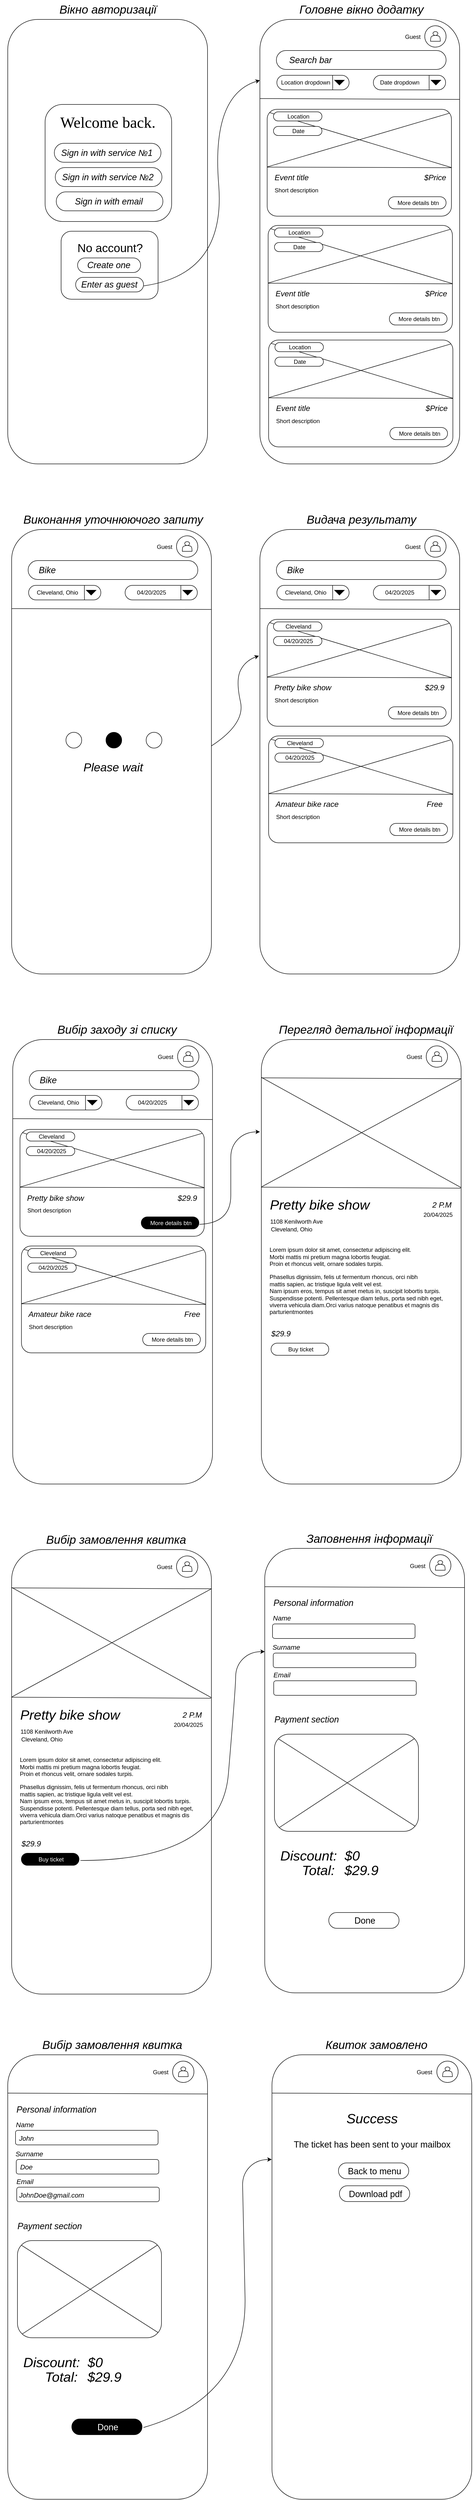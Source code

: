 <mxfile version="26.2.12">
  <diagram name="Page-1" id="83IlUz2-AsvKNYLcwRG2">
    <mxGraphModel dx="4930" dy="2146" grid="1" gridSize="10" guides="1" tooltips="1" connect="1" arrows="1" fold="1" page="1" pageScale="1" pageWidth="850" pageHeight="1100" math="0" shadow="0">
      <root>
        <mxCell id="0" />
        <mxCell id="1" parent="0" />
        <mxCell id="GJNu8_9cGJ793QynApjH-89" value="" style="whiteSpace=wrap;html=1;perimeter=none;direction=west;rounded=1;" parent="1" vertex="1">
          <mxGeometry x="-420" y="90" width="412" height="915" as="geometry" />
        </mxCell>
        <mxCell id="GJNu8_9cGJ793QynApjH-150" value="" style="whiteSpace=wrap;html=1;rounded=1;" parent="1" vertex="1">
          <mxGeometry x="-310" y="526" width="200" height="140" as="geometry" />
        </mxCell>
        <mxCell id="GJNu8_9cGJ793QynApjH-149" value="" style="whiteSpace=wrap;html=1;rounded=1;" parent="1" vertex="1">
          <mxGeometry x="-343" y="265" width="261" height="241" as="geometry" />
        </mxCell>
        <mxCell id="GJNu8_9cGJ793QynApjH-16" value="" style="whiteSpace=wrap;html=1;perimeter=none;direction=west;rounded=1;" parent="1" vertex="1">
          <mxGeometry x="100" y="90" width="412" height="915" as="geometry" />
        </mxCell>
        <mxCell id="GJNu8_9cGJ793QynApjH-22" value="" style="endArrow=none;html=1;rounded=0;exitX=0.999;exitY=0.81;exitDx=0;exitDy=0;exitPerimeter=0;entryX=0;entryY=0.808;entryDx=0;entryDy=0;entryPerimeter=0;" parent="1" edge="1">
          <mxGeometry width="50" height="50" relative="1" as="geometry">
            <mxPoint x="100.412" y="252.85" as="sourcePoint" />
            <mxPoint x="512" y="254.68" as="targetPoint" />
          </mxGeometry>
        </mxCell>
        <mxCell id="GJNu8_9cGJ793QynApjH-27" value="" style="group" parent="1" vertex="1" connectable="0">
          <mxGeometry x="135" y="200" width="149" height="40" as="geometry" />
        </mxCell>
        <mxCell id="GJNu8_9cGJ793QynApjH-21" value="" style="verticalLabelPosition=bottom;verticalAlign=top;html=1;shape=mxgraph.basic.rect;fillColor2=none;strokeWidth=1;size=20;indent=5;topLeftStyle=rounded;topRightStyle=rounded;bottomRightStyle=rounded;bottomLeftStyle=rounded;" parent="GJNu8_9cGJ793QynApjH-27" vertex="1">
          <mxGeometry y="5" width="149" height="30" as="geometry" />
        </mxCell>
        <mxCell id="GJNu8_9cGJ793QynApjH-23" value="Location dropdown" style="text;strokeColor=none;fillColor=none;html=1;fontSize=12;fontStyle=0;verticalAlign=middle;align=center;" parent="GJNu8_9cGJ793QynApjH-27" vertex="1">
          <mxGeometry x="9" width="100" height="40" as="geometry" />
        </mxCell>
        <mxCell id="GJNu8_9cGJ793QynApjH-25" value="" style="verticalLabelPosition=bottom;verticalAlign=top;html=1;shape=mxgraph.basic.acute_triangle;dx=0.5;direction=west;fillColor=#000000;" parent="GJNu8_9cGJ793QynApjH-27" vertex="1">
          <mxGeometry x="119" y="15" width="20" height="10" as="geometry" />
        </mxCell>
        <mxCell id="GJNu8_9cGJ793QynApjH-153" value="" style="endArrow=none;html=1;rounded=0;exitX=0.773;exitY=0.983;exitDx=0;exitDy=0;exitPerimeter=0;" parent="GJNu8_9cGJ793QynApjH-27" source="GJNu8_9cGJ793QynApjH-21" edge="1">
          <mxGeometry width="50" height="50" relative="1" as="geometry">
            <mxPoint x="115.22" y="33.74" as="sourcePoint" />
            <mxPoint x="115" y="5" as="targetPoint" />
          </mxGeometry>
        </mxCell>
        <mxCell id="GJNu8_9cGJ793QynApjH-28" value="" style="group" parent="1" vertex="1" connectable="0">
          <mxGeometry x="134" y="154" width="350" height="71" as="geometry" />
        </mxCell>
        <mxCell id="GJNu8_9cGJ793QynApjH-13" value="" style="verticalLabelPosition=bottom;verticalAlign=top;html=1;shape=mxgraph.basic.rect;fillColor2=none;strokeWidth=1;size=20;indent=5;topLeftStyle=rounded;topRightStyle=rounded;bottomRightStyle=rounded;bottomLeftStyle=rounded;" parent="GJNu8_9cGJ793QynApjH-28" vertex="1">
          <mxGeometry width="350" height="39" as="geometry" />
        </mxCell>
        <mxCell id="GJNu8_9cGJ793QynApjH-24" value="Search bar" style="text;strokeColor=none;fillColor=none;html=1;fontSize=18;fontStyle=2;verticalAlign=middle;align=center;" parent="GJNu8_9cGJ793QynApjH-28" vertex="1">
          <mxGeometry x="20" y="3.9" width="100" height="31.2" as="geometry" />
        </mxCell>
        <mxCell id="GJNu8_9cGJ793QynApjH-29" value="" style="group" parent="1" vertex="1" connectable="0">
          <mxGeometry x="334" y="200" width="149" height="40" as="geometry" />
        </mxCell>
        <mxCell id="GJNu8_9cGJ793QynApjH-30" value="" style="verticalLabelPosition=bottom;verticalAlign=top;html=1;shape=mxgraph.basic.rect;fillColor2=none;strokeWidth=1;size=20;indent=5;topLeftStyle=rounded;topRightStyle=rounded;bottomRightStyle=rounded;bottomLeftStyle=rounded;" parent="GJNu8_9cGJ793QynApjH-29" vertex="1">
          <mxGeometry y="5" width="149" height="30" as="geometry" />
        </mxCell>
        <mxCell id="GJNu8_9cGJ793QynApjH-31" value="Date dropdown" style="text;strokeColor=none;fillColor=none;html=1;fontSize=12;fontStyle=0;verticalAlign=middle;align=center;" parent="GJNu8_9cGJ793QynApjH-29" vertex="1">
          <mxGeometry x="4" width="100" height="40" as="geometry" />
        </mxCell>
        <mxCell id="GJNu8_9cGJ793QynApjH-32" value="" style="verticalLabelPosition=bottom;verticalAlign=top;html=1;shape=mxgraph.basic.acute_triangle;dx=0.5;direction=west;fillColor=#000000;" parent="GJNu8_9cGJ793QynApjH-29" vertex="1">
          <mxGeometry x="119" y="15" width="20" height="10" as="geometry" />
        </mxCell>
        <mxCell id="GJNu8_9cGJ793QynApjH-40" value="Guest" style="text;strokeColor=none;fillColor=none;html=1;fontSize=12;fontStyle=0;verticalAlign=middle;align=center;" parent="1" vertex="1">
          <mxGeometry x="364.5" y="106" width="100" height="40" as="geometry" />
        </mxCell>
        <mxCell id="GJNu8_9cGJ793QynApjH-41" value="" style="group" parent="1" vertex="1" connectable="0">
          <mxGeometry x="440" y="103" width="44" height="44" as="geometry" />
        </mxCell>
        <mxCell id="GJNu8_9cGJ793QynApjH-38" value="" style="ellipse;whiteSpace=wrap;html=1;aspect=fixed;" parent="GJNu8_9cGJ793QynApjH-41" vertex="1">
          <mxGeometry width="44" height="44" as="geometry" />
        </mxCell>
        <mxCell id="GJNu8_9cGJ793QynApjH-39" value="" style="shape=actor;whiteSpace=wrap;html=1;" parent="GJNu8_9cGJ793QynApjH-41" vertex="1">
          <mxGeometry x="12" y="12" width="20" height="20" as="geometry" />
        </mxCell>
        <mxCell id="GJNu8_9cGJ793QynApjH-54" value="" style="group" parent="1" vertex="1" connectable="0">
          <mxGeometry x="115" y="275" width="380" height="220" as="geometry" />
        </mxCell>
        <mxCell id="GJNu8_9cGJ793QynApjH-33" value="" style="verticalLabelPosition=bottom;verticalAlign=top;html=1;shape=mxgraph.basic.rect;fillColor2=none;strokeWidth=1;size=20;indent=5;topLeftStyle=rounded;topRightStyle=rounded;bottomRightStyle=rounded;bottomLeftStyle=rounded;" parent="GJNu8_9cGJ793QynApjH-54" vertex="1">
          <mxGeometry width="380" height="220" as="geometry" />
        </mxCell>
        <mxCell id="GJNu8_9cGJ793QynApjH-34" value="" style="endArrow=none;html=1;rounded=0;exitX=0.001;exitY=0.427;exitDx=0;exitDy=0;exitPerimeter=0;entryX=0.999;entryY=0.433;entryDx=0;entryDy=0;entryPerimeter=0;" parent="GJNu8_9cGJ793QynApjH-54" edge="1">
          <mxGeometry width="50" height="50" relative="1" as="geometry">
            <mxPoint x="0.38" y="118.94" as="sourcePoint" />
            <mxPoint x="379.62" y="120.26" as="targetPoint" />
          </mxGeometry>
        </mxCell>
        <mxCell id="GJNu8_9cGJ793QynApjH-35" value="" style="endArrow=none;html=1;rounded=0;exitX=0.001;exitY=0.539;exitDx=0;exitDy=0;exitPerimeter=0;entryX=0.99;entryY=0.036;entryDx=0;entryDy=0;entryPerimeter=0;" parent="GJNu8_9cGJ793QynApjH-54" source="GJNu8_9cGJ793QynApjH-33" target="GJNu8_9cGJ793QynApjH-33" edge="1">
          <mxGeometry width="50" height="50" relative="1" as="geometry">
            <mxPoint x="83" y="80" as="sourcePoint" />
            <mxPoint x="133" y="30" as="targetPoint" />
          </mxGeometry>
        </mxCell>
        <mxCell id="GJNu8_9cGJ793QynApjH-36" value="" style="endArrow=none;html=1;rounded=0;entryX=0.014;entryY=0.031;entryDx=0;entryDy=0;entryPerimeter=0;exitX=1;exitY=0.545;exitDx=0;exitDy=0;exitPerimeter=0;" parent="GJNu8_9cGJ793QynApjH-54" source="GJNu8_9cGJ793QynApjH-33" target="GJNu8_9cGJ793QynApjH-33" edge="1">
          <mxGeometry width="50" height="50" relative="1" as="geometry">
            <mxPoint x="193" y="120" as="sourcePoint" />
            <mxPoint x="243" y="70" as="targetPoint" />
          </mxGeometry>
        </mxCell>
        <mxCell id="GJNu8_9cGJ793QynApjH-37" value="Event title" style="text;strokeColor=none;fillColor=none;html=1;fontSize=16;fontStyle=2;verticalAlign=middle;align=center;" parent="GJNu8_9cGJ793QynApjH-54" vertex="1">
          <mxGeometry y="120" width="100" height="40" as="geometry" />
        </mxCell>
        <mxCell id="GJNu8_9cGJ793QynApjH-42" value="" style="group" parent="GJNu8_9cGJ793QynApjH-54" vertex="1" connectable="0">
          <mxGeometry x="224" y="175" width="149" height="40" as="geometry" />
        </mxCell>
        <mxCell id="GJNu8_9cGJ793QynApjH-46" value="" style="group" parent="GJNu8_9cGJ793QynApjH-42" vertex="1" connectable="0">
          <mxGeometry x="26" y="-2" width="119" height="40" as="geometry" />
        </mxCell>
        <mxCell id="GJNu8_9cGJ793QynApjH-43" value="" style="verticalLabelPosition=bottom;verticalAlign=top;html=1;shape=mxgraph.basic.rect;fillColor2=none;strokeWidth=1;size=20;indent=5;topLeftStyle=rounded;topRightStyle=rounded;bottomRightStyle=rounded;bottomLeftStyle=rounded;" parent="GJNu8_9cGJ793QynApjH-46" vertex="1">
          <mxGeometry y="7" width="119" height="25" as="geometry" />
        </mxCell>
        <mxCell id="GJNu8_9cGJ793QynApjH-44" value="More details btn" style="text;strokeColor=none;fillColor=none;html=1;fontSize=12;fontStyle=0;verticalAlign=middle;align=center;" parent="GJNu8_9cGJ793QynApjH-46" vertex="1">
          <mxGeometry x="11" width="100" height="40" as="geometry" />
        </mxCell>
        <mxCell id="GJNu8_9cGJ793QynApjH-47" value="Short description" style="text;strokeColor=none;fillColor=none;html=1;fontSize=12;fontStyle=0;verticalAlign=middle;align=center;" parent="GJNu8_9cGJ793QynApjH-54" vertex="1">
          <mxGeometry x="10" y="147" width="100" height="40" as="geometry" />
        </mxCell>
        <mxCell id="GJNu8_9cGJ793QynApjH-48" value="" style="group" parent="GJNu8_9cGJ793QynApjH-54" vertex="1" connectable="0">
          <mxGeometry x="13" width="100" height="30" as="geometry" />
        </mxCell>
        <mxCell id="GJNu8_9cGJ793QynApjH-49" value="" style="verticalLabelPosition=bottom;verticalAlign=top;html=1;shape=mxgraph.basic.rect;fillColor2=none;strokeWidth=1;size=20;indent=5;topLeftStyle=rounded;topRightStyle=rounded;bottomRightStyle=rounded;bottomLeftStyle=rounded;" parent="GJNu8_9cGJ793QynApjH-48" vertex="1">
          <mxGeometry y="5.25" width="100" height="18.75" as="geometry" />
        </mxCell>
        <mxCell id="GJNu8_9cGJ793QynApjH-50" value="Location" style="text;strokeColor=none;fillColor=none;html=1;fontSize=12;fontStyle=0;verticalAlign=middle;align=center;" parent="GJNu8_9cGJ793QynApjH-48" vertex="1">
          <mxGeometry x="9.244" width="84.034" height="30" as="geometry" />
        </mxCell>
        <mxCell id="GJNu8_9cGJ793QynApjH-51" value="" style="group" parent="GJNu8_9cGJ793QynApjH-54" vertex="1" connectable="0">
          <mxGeometry x="13" y="30" width="100" height="30" as="geometry" />
        </mxCell>
        <mxCell id="GJNu8_9cGJ793QynApjH-52" value="" style="verticalLabelPosition=bottom;verticalAlign=top;html=1;shape=mxgraph.basic.rect;fillColor2=none;strokeWidth=1;size=20;indent=5;topLeftStyle=rounded;topRightStyle=rounded;bottomRightStyle=rounded;bottomLeftStyle=rounded;" parent="GJNu8_9cGJ793QynApjH-51" vertex="1">
          <mxGeometry y="5.25" width="100" height="18.75" as="geometry" />
        </mxCell>
        <mxCell id="GJNu8_9cGJ793QynApjH-53" value="Date" style="text;strokeColor=none;fillColor=none;html=1;fontSize=12;fontStyle=0;verticalAlign=middle;align=center;" parent="GJNu8_9cGJ793QynApjH-51" vertex="1">
          <mxGeometry x="9.244" width="84.034" height="30" as="geometry" />
        </mxCell>
        <mxCell id="oK1XhZjW6OzwGWikmvkA-250" value="$Price" style="text;strokeColor=none;fillColor=none;html=1;fontSize=16;fontStyle=2;verticalAlign=middle;align=center;" vertex="1" parent="GJNu8_9cGJ793QynApjH-54">
          <mxGeometry x="296" y="120" width="100" height="40" as="geometry" />
        </mxCell>
        <mxCell id="GJNu8_9cGJ793QynApjH-90" value="Welcome back." style="text;strokeColor=none;fillColor=none;html=1;fontSize=32;fontStyle=0;verticalAlign=middle;align=center;fontFamily=Tahoma;" parent="1" vertex="1">
          <mxGeometry x="-264" y="282" width="100" height="40" as="geometry" />
        </mxCell>
        <mxCell id="GJNu8_9cGJ793QynApjH-94" value="" style="group" parent="1" vertex="1" connectable="0">
          <mxGeometry x="-324" y="345" width="220" height="39" as="geometry" />
        </mxCell>
        <mxCell id="GJNu8_9cGJ793QynApjH-92" value="" style="verticalLabelPosition=bottom;verticalAlign=top;html=1;shape=mxgraph.basic.rect;fillColor2=none;strokeWidth=1;size=20;indent=5;topLeftStyle=rounded;topRightStyle=rounded;bottomRightStyle=rounded;bottomLeftStyle=rounded;" parent="GJNu8_9cGJ793QynApjH-94" vertex="1">
          <mxGeometry width="220" height="39" as="geometry" />
        </mxCell>
        <mxCell id="GJNu8_9cGJ793QynApjH-93" value="Sign in with service №1" style="text;strokeColor=none;fillColor=none;html=1;fontSize=18;fontStyle=2;verticalAlign=middle;align=center;" parent="GJNu8_9cGJ793QynApjH-94" vertex="1">
          <mxGeometry x="58" y="4" width="100" height="31.2" as="geometry" />
        </mxCell>
        <mxCell id="GJNu8_9cGJ793QynApjH-95" value="" style="group" parent="1" vertex="1" connectable="0">
          <mxGeometry x="-322" y="395" width="220" height="39" as="geometry" />
        </mxCell>
        <mxCell id="GJNu8_9cGJ793QynApjH-96" value="" style="verticalLabelPosition=bottom;verticalAlign=top;html=1;shape=mxgraph.basic.rect;fillColor2=none;strokeWidth=1;size=20;indent=5;topLeftStyle=rounded;topRightStyle=rounded;bottomRightStyle=rounded;bottomLeftStyle=rounded;" parent="GJNu8_9cGJ793QynApjH-95" vertex="1">
          <mxGeometry width="220" height="39" as="geometry" />
        </mxCell>
        <mxCell id="GJNu8_9cGJ793QynApjH-97" value="Sign in with service №2" style="text;strokeColor=none;fillColor=none;html=1;fontSize=18;fontStyle=2;verticalAlign=middle;align=center;" parent="GJNu8_9cGJ793QynApjH-95" vertex="1">
          <mxGeometry x="58" y="4" width="100" height="31.2" as="geometry" />
        </mxCell>
        <mxCell id="GJNu8_9cGJ793QynApjH-98" value="" style="group" parent="1" vertex="1" connectable="0">
          <mxGeometry x="-320" y="445" width="220" height="39" as="geometry" />
        </mxCell>
        <mxCell id="GJNu8_9cGJ793QynApjH-99" value="" style="verticalLabelPosition=bottom;verticalAlign=top;html=1;shape=mxgraph.basic.rect;fillColor2=none;strokeWidth=1;size=20;indent=5;topLeftStyle=rounded;topRightStyle=rounded;bottomRightStyle=rounded;bottomLeftStyle=rounded;" parent="GJNu8_9cGJ793QynApjH-98" vertex="1">
          <mxGeometry width="220" height="39" as="geometry" />
        </mxCell>
        <mxCell id="GJNu8_9cGJ793QynApjH-100" value="Sign in with email" style="text;strokeColor=none;fillColor=none;html=1;fontSize=18;fontStyle=2;verticalAlign=middle;align=center;" parent="GJNu8_9cGJ793QynApjH-98" vertex="1">
          <mxGeometry x="58" y="4" width="100" height="31.2" as="geometry" />
        </mxCell>
        <mxCell id="GJNu8_9cGJ793QynApjH-145" value="" style="group" parent="1" vertex="1" connectable="0">
          <mxGeometry x="-280" y="541" width="140" height="110" as="geometry" />
        </mxCell>
        <mxCell id="GJNu8_9cGJ793QynApjH-136" value="&lt;span style=&quot;font-weight: normal;&quot;&gt;No account?&lt;/span&gt;&amp;nbsp;" style="text;strokeColor=none;fillColor=none;html=1;fontSize=24;fontStyle=1;verticalAlign=middle;align=center;" parent="GJNu8_9cGJ793QynApjH-145" vertex="1">
          <mxGeometry x="24" width="100" height="40" as="geometry" />
        </mxCell>
        <mxCell id="GJNu8_9cGJ793QynApjH-140" value="" style="group" parent="GJNu8_9cGJ793QynApjH-145" vertex="1" connectable="0">
          <mxGeometry x="4" y="40" width="130" height="30" as="geometry" />
        </mxCell>
        <mxCell id="GJNu8_9cGJ793QynApjH-138" value="" style="verticalLabelPosition=bottom;verticalAlign=top;html=1;shape=mxgraph.basic.rect;fillColor2=none;strokeWidth=1;size=20;indent=5;topLeftStyle=rounded;topRightStyle=rounded;bottomRightStyle=rounded;bottomLeftStyle=rounded;" parent="GJNu8_9cGJ793QynApjH-140" vertex="1">
          <mxGeometry width="130" height="30" as="geometry" />
        </mxCell>
        <mxCell id="GJNu8_9cGJ793QynApjH-139" value="&lt;span style=&quot;font-weight: normal;&quot;&gt;Create one&lt;/span&gt;" style="text;strokeColor=none;fillColor=none;html=1;fontSize=18;fontStyle=3;verticalAlign=middle;align=center;" parent="GJNu8_9cGJ793QynApjH-140" vertex="1">
          <mxGeometry x="34.273" y="3.077" width="59.091" height="24" as="geometry" />
        </mxCell>
        <mxCell id="GJNu8_9cGJ793QynApjH-144" value="" style="group" parent="GJNu8_9cGJ793QynApjH-145" vertex="1" connectable="0">
          <mxGeometry y="80" width="140" height="30" as="geometry" />
        </mxCell>
        <mxCell id="GJNu8_9cGJ793QynApjH-142" value="" style="verticalLabelPosition=bottom;verticalAlign=top;html=1;shape=mxgraph.basic.rect;fillColor2=none;strokeWidth=1;size=20;indent=5;topLeftStyle=rounded;topRightStyle=rounded;bottomRightStyle=rounded;bottomLeftStyle=rounded;" parent="GJNu8_9cGJ793QynApjH-144" vertex="1">
          <mxGeometry width="140" height="30" as="geometry" />
        </mxCell>
        <mxCell id="GJNu8_9cGJ793QynApjH-143" value="Enter as guest" style="text;strokeColor=none;fillColor=none;html=1;fontSize=18;fontStyle=2;verticalAlign=middle;align=center;" parent="GJNu8_9cGJ793QynApjH-144" vertex="1">
          <mxGeometry x="36.909" y="3.077" width="63.636" height="24" as="geometry" />
        </mxCell>
        <mxCell id="GJNu8_9cGJ793QynApjH-148" value="" style="curved=1;endArrow=classic;html=1;rounded=0;exitX=1.003;exitY=0.582;exitDx=0;exitDy=0;exitPerimeter=0;entryX=1;entryY=0.863;entryDx=0;entryDy=0;entryPerimeter=0;" parent="1" source="GJNu8_9cGJ793QynApjH-142" target="GJNu8_9cGJ793QynApjH-16" edge="1">
          <mxGeometry width="50" height="50" relative="1" as="geometry">
            <mxPoint x="-400" y="725" as="sourcePoint" />
            <mxPoint x="-350" y="675" as="targetPoint" />
            <Array as="points">
              <mxPoint x="30" y="615" />
              <mxPoint y="245" />
            </Array>
          </mxGeometry>
        </mxCell>
        <mxCell id="GJNu8_9cGJ793QynApjH-151" value="Вікно авторизації" style="text;strokeColor=none;fillColor=none;html=1;fontSize=24;fontStyle=2;verticalAlign=middle;align=center;" parent="1" vertex="1">
          <mxGeometry x="-264" y="50" width="100" height="40" as="geometry" />
        </mxCell>
        <mxCell id="GJNu8_9cGJ793QynApjH-152" value="Головне вікно додатку" style="text;strokeColor=none;fillColor=none;html=1;fontSize=24;fontStyle=2;verticalAlign=middle;align=center;" parent="1" vertex="1">
          <mxGeometry x="259" y="50" width="100" height="40" as="geometry" />
        </mxCell>
        <mxCell id="GJNu8_9cGJ793QynApjH-154" value="" style="endArrow=none;html=1;rounded=0;exitX=0.772;exitY=1;exitDx=0;exitDy=0;exitPerimeter=0;" parent="1" source="GJNu8_9cGJ793QynApjH-30" edge="1">
          <mxGeometry width="50" height="50" relative="1" as="geometry">
            <mxPoint x="449" y="234" as="sourcePoint" />
            <mxPoint x="449" y="205" as="targetPoint" />
          </mxGeometry>
        </mxCell>
        <mxCell id="oK1XhZjW6OzwGWikmvkA-1" value="" style="whiteSpace=wrap;html=1;perimeter=none;direction=west;rounded=1;" vertex="1" parent="1">
          <mxGeometry x="-412" y="1140" width="412" height="915" as="geometry" />
        </mxCell>
        <mxCell id="oK1XhZjW6OzwGWikmvkA-2" value="" style="endArrow=none;html=1;rounded=0;exitX=0.999;exitY=0.81;exitDx=0;exitDy=0;exitPerimeter=0;entryX=0;entryY=0.808;entryDx=0;entryDy=0;entryPerimeter=0;" edge="1" parent="1">
          <mxGeometry width="50" height="50" relative="1" as="geometry">
            <mxPoint x="-411.588" y="1302.85" as="sourcePoint" />
            <mxPoint y="1304.68" as="targetPoint" />
          </mxGeometry>
        </mxCell>
        <mxCell id="oK1XhZjW6OzwGWikmvkA-3" value="" style="group" vertex="1" connectable="0" parent="1">
          <mxGeometry x="-377" y="1250" width="149" height="40" as="geometry" />
        </mxCell>
        <mxCell id="oK1XhZjW6OzwGWikmvkA-4" value="" style="verticalLabelPosition=bottom;verticalAlign=top;html=1;shape=mxgraph.basic.rect;fillColor2=none;strokeWidth=1;size=20;indent=5;topLeftStyle=rounded;topRightStyle=rounded;bottomRightStyle=rounded;bottomLeftStyle=rounded;" vertex="1" parent="oK1XhZjW6OzwGWikmvkA-3">
          <mxGeometry y="5" width="149" height="30" as="geometry" />
        </mxCell>
        <mxCell id="oK1XhZjW6OzwGWikmvkA-5" value="Cleveland, Ohio" style="text;strokeColor=none;fillColor=none;html=1;fontSize=12;fontStyle=0;verticalAlign=middle;align=center;" vertex="1" parent="oK1XhZjW6OzwGWikmvkA-3">
          <mxGeometry x="9" width="100" height="40" as="geometry" />
        </mxCell>
        <mxCell id="oK1XhZjW6OzwGWikmvkA-6" value="" style="verticalLabelPosition=bottom;verticalAlign=top;html=1;shape=mxgraph.basic.acute_triangle;dx=0.5;direction=west;fillColor=#000000;" vertex="1" parent="oK1XhZjW6OzwGWikmvkA-3">
          <mxGeometry x="119" y="15" width="20" height="10" as="geometry" />
        </mxCell>
        <mxCell id="oK1XhZjW6OzwGWikmvkA-7" value="" style="endArrow=none;html=1;rounded=0;exitX=0.773;exitY=0.983;exitDx=0;exitDy=0;exitPerimeter=0;" edge="1" parent="oK1XhZjW6OzwGWikmvkA-3" source="oK1XhZjW6OzwGWikmvkA-4">
          <mxGeometry width="50" height="50" relative="1" as="geometry">
            <mxPoint x="115.22" y="33.74" as="sourcePoint" />
            <mxPoint x="115" y="5" as="targetPoint" />
          </mxGeometry>
        </mxCell>
        <mxCell id="oK1XhZjW6OzwGWikmvkA-8" value="" style="group" vertex="1" connectable="0" parent="1">
          <mxGeometry x="-378" y="1204" width="350" height="71" as="geometry" />
        </mxCell>
        <mxCell id="oK1XhZjW6OzwGWikmvkA-9" value="" style="verticalLabelPosition=bottom;verticalAlign=top;html=1;shape=mxgraph.basic.rect;fillColor2=none;strokeWidth=1;size=20;indent=5;topLeftStyle=rounded;topRightStyle=rounded;bottomRightStyle=rounded;bottomLeftStyle=rounded;" vertex="1" parent="oK1XhZjW6OzwGWikmvkA-8">
          <mxGeometry width="350" height="39" as="geometry" />
        </mxCell>
        <mxCell id="oK1XhZjW6OzwGWikmvkA-10" value="Bike" style="text;strokeColor=none;fillColor=none;html=1;fontSize=18;fontStyle=2;verticalAlign=middle;align=center;" vertex="1" parent="oK1XhZjW6OzwGWikmvkA-8">
          <mxGeometry x="-11" y="3.9" width="100" height="31.2" as="geometry" />
        </mxCell>
        <mxCell id="oK1XhZjW6OzwGWikmvkA-11" value="" style="group" vertex="1" connectable="0" parent="1">
          <mxGeometry x="-178" y="1250" width="149" height="40" as="geometry" />
        </mxCell>
        <mxCell id="oK1XhZjW6OzwGWikmvkA-12" value="" style="verticalLabelPosition=bottom;verticalAlign=top;html=1;shape=mxgraph.basic.rect;fillColor2=none;strokeWidth=1;size=20;indent=5;topLeftStyle=rounded;topRightStyle=rounded;bottomRightStyle=rounded;bottomLeftStyle=rounded;" vertex="1" parent="oK1XhZjW6OzwGWikmvkA-11">
          <mxGeometry y="5" width="149" height="30" as="geometry" />
        </mxCell>
        <mxCell id="oK1XhZjW6OzwGWikmvkA-13" value="04/20/2025" style="text;strokeColor=none;fillColor=none;html=1;fontSize=12;fontStyle=0;verticalAlign=middle;align=center;" vertex="1" parent="oK1XhZjW6OzwGWikmvkA-11">
          <mxGeometry x="4" width="100" height="40" as="geometry" />
        </mxCell>
        <mxCell id="oK1XhZjW6OzwGWikmvkA-14" value="" style="verticalLabelPosition=bottom;verticalAlign=top;html=1;shape=mxgraph.basic.acute_triangle;dx=0.5;direction=west;fillColor=#000000;" vertex="1" parent="oK1XhZjW6OzwGWikmvkA-11">
          <mxGeometry x="119" y="15" width="20" height="10" as="geometry" />
        </mxCell>
        <mxCell id="oK1XhZjW6OzwGWikmvkA-15" value="Guest" style="text;strokeColor=none;fillColor=none;html=1;fontSize=12;fontStyle=0;verticalAlign=middle;align=center;" vertex="1" parent="1">
          <mxGeometry x="-147.5" y="1156" width="100" height="40" as="geometry" />
        </mxCell>
        <mxCell id="oK1XhZjW6OzwGWikmvkA-16" value="" style="group" vertex="1" connectable="0" parent="1">
          <mxGeometry x="-72" y="1153" width="44" height="44" as="geometry" />
        </mxCell>
        <mxCell id="oK1XhZjW6OzwGWikmvkA-17" value="" style="ellipse;whiteSpace=wrap;html=1;aspect=fixed;" vertex="1" parent="oK1XhZjW6OzwGWikmvkA-16">
          <mxGeometry width="44" height="44" as="geometry" />
        </mxCell>
        <mxCell id="oK1XhZjW6OzwGWikmvkA-18" value="" style="shape=actor;whiteSpace=wrap;html=1;" vertex="1" parent="oK1XhZjW6OzwGWikmvkA-16">
          <mxGeometry x="12" y="12" width="20" height="20" as="geometry" />
        </mxCell>
        <mxCell id="oK1XhZjW6OzwGWikmvkA-70" value="Виконання уточнюючого запиту" style="text;strokeColor=none;fillColor=none;html=1;fontSize=24;fontStyle=2;verticalAlign=middle;align=center;" vertex="1" parent="1">
          <mxGeometry x="-253" y="1100" width="100" height="40" as="geometry" />
        </mxCell>
        <mxCell id="oK1XhZjW6OzwGWikmvkA-71" value="" style="endArrow=none;html=1;rounded=0;exitX=0.772;exitY=1;exitDx=0;exitDy=0;exitPerimeter=0;" edge="1" parent="1" source="oK1XhZjW6OzwGWikmvkA-12">
          <mxGeometry width="50" height="50" relative="1" as="geometry">
            <mxPoint x="-63" y="1284" as="sourcePoint" />
            <mxPoint x="-63" y="1255" as="targetPoint" />
          </mxGeometry>
        </mxCell>
        <mxCell id="oK1XhZjW6OzwGWikmvkA-72" value="" style="whiteSpace=wrap;html=1;perimeter=none;direction=west;rounded=1;" vertex="1" parent="1">
          <mxGeometry x="100" y="1140" width="412" height="915" as="geometry" />
        </mxCell>
        <mxCell id="oK1XhZjW6OzwGWikmvkA-73" value="" style="endArrow=none;html=1;rounded=0;exitX=0.999;exitY=0.81;exitDx=0;exitDy=0;exitPerimeter=0;entryX=0;entryY=0.808;entryDx=0;entryDy=0;entryPerimeter=0;" edge="1" parent="1">
          <mxGeometry width="50" height="50" relative="1" as="geometry">
            <mxPoint x="100.412" y="1302.85" as="sourcePoint" />
            <mxPoint x="512" y="1304.68" as="targetPoint" />
          </mxGeometry>
        </mxCell>
        <mxCell id="oK1XhZjW6OzwGWikmvkA-74" value="" style="group" vertex="1" connectable="0" parent="1">
          <mxGeometry x="135" y="1250" width="149" height="40" as="geometry" />
        </mxCell>
        <mxCell id="oK1XhZjW6OzwGWikmvkA-75" value="" style="verticalLabelPosition=bottom;verticalAlign=top;html=1;shape=mxgraph.basic.rect;fillColor2=none;strokeWidth=1;size=20;indent=5;topLeftStyle=rounded;topRightStyle=rounded;bottomRightStyle=rounded;bottomLeftStyle=rounded;" vertex="1" parent="oK1XhZjW6OzwGWikmvkA-74">
          <mxGeometry y="5" width="149" height="30" as="geometry" />
        </mxCell>
        <mxCell id="oK1XhZjW6OzwGWikmvkA-76" value="Cleveland, Ohio" style="text;strokeColor=none;fillColor=none;html=1;fontSize=12;fontStyle=0;verticalAlign=middle;align=center;" vertex="1" parent="oK1XhZjW6OzwGWikmvkA-74">
          <mxGeometry x="9" width="100" height="40" as="geometry" />
        </mxCell>
        <mxCell id="oK1XhZjW6OzwGWikmvkA-77" value="" style="verticalLabelPosition=bottom;verticalAlign=top;html=1;shape=mxgraph.basic.acute_triangle;dx=0.5;direction=west;fillColor=#000000;" vertex="1" parent="oK1XhZjW6OzwGWikmvkA-74">
          <mxGeometry x="119" y="15" width="20" height="10" as="geometry" />
        </mxCell>
        <mxCell id="oK1XhZjW6OzwGWikmvkA-78" value="" style="endArrow=none;html=1;rounded=0;exitX=0.773;exitY=0.983;exitDx=0;exitDy=0;exitPerimeter=0;" edge="1" parent="oK1XhZjW6OzwGWikmvkA-74" source="oK1XhZjW6OzwGWikmvkA-75">
          <mxGeometry width="50" height="50" relative="1" as="geometry">
            <mxPoint x="115.22" y="33.74" as="sourcePoint" />
            <mxPoint x="115" y="5" as="targetPoint" />
          </mxGeometry>
        </mxCell>
        <mxCell id="oK1XhZjW6OzwGWikmvkA-79" value="" style="group" vertex="1" connectable="0" parent="1">
          <mxGeometry x="134" y="1204" width="350" height="71" as="geometry" />
        </mxCell>
        <mxCell id="oK1XhZjW6OzwGWikmvkA-80" value="" style="verticalLabelPosition=bottom;verticalAlign=top;html=1;shape=mxgraph.basic.rect;fillColor2=none;strokeWidth=1;size=20;indent=5;topLeftStyle=rounded;topRightStyle=rounded;bottomRightStyle=rounded;bottomLeftStyle=rounded;" vertex="1" parent="oK1XhZjW6OzwGWikmvkA-79">
          <mxGeometry width="350" height="39" as="geometry" />
        </mxCell>
        <mxCell id="oK1XhZjW6OzwGWikmvkA-81" value="Bike" style="text;strokeColor=none;fillColor=none;html=1;fontSize=18;fontStyle=2;verticalAlign=middle;align=center;" vertex="1" parent="oK1XhZjW6OzwGWikmvkA-79">
          <mxGeometry x="-11" y="3.9" width="100" height="31.2" as="geometry" />
        </mxCell>
        <mxCell id="oK1XhZjW6OzwGWikmvkA-82" value="" style="group" vertex="1" connectable="0" parent="1">
          <mxGeometry x="334" y="1250" width="156" height="40" as="geometry" />
        </mxCell>
        <mxCell id="oK1XhZjW6OzwGWikmvkA-83" value="" style="verticalLabelPosition=bottom;verticalAlign=top;html=1;shape=mxgraph.basic.rect;fillColor2=none;strokeWidth=1;size=20;indent=5;topLeftStyle=rounded;topRightStyle=rounded;bottomRightStyle=rounded;bottomLeftStyle=rounded;" vertex="1" parent="oK1XhZjW6OzwGWikmvkA-82">
          <mxGeometry y="5" width="149" height="30" as="geometry" />
        </mxCell>
        <mxCell id="oK1XhZjW6OzwGWikmvkA-84" value="04/20/2025" style="text;strokeColor=none;fillColor=none;html=1;fontSize=12;fontStyle=0;verticalAlign=middle;align=center;" vertex="1" parent="oK1XhZjW6OzwGWikmvkA-82">
          <mxGeometry x="4" width="100" height="40" as="geometry" />
        </mxCell>
        <mxCell id="oK1XhZjW6OzwGWikmvkA-85" value="" style="verticalLabelPosition=bottom;verticalAlign=top;html=1;shape=mxgraph.basic.acute_triangle;dx=0.5;direction=west;fillColor=#000000;" vertex="1" parent="oK1XhZjW6OzwGWikmvkA-82">
          <mxGeometry x="119" y="15" width="20" height="10" as="geometry" />
        </mxCell>
        <mxCell id="oK1XhZjW6OzwGWikmvkA-86" value="Guest" style="text;strokeColor=none;fillColor=none;html=1;fontSize=12;fontStyle=0;verticalAlign=middle;align=center;" vertex="1" parent="1">
          <mxGeometry x="364.5" y="1156" width="100" height="40" as="geometry" />
        </mxCell>
        <mxCell id="oK1XhZjW6OzwGWikmvkA-87" value="" style="group" vertex="1" connectable="0" parent="1">
          <mxGeometry x="440" y="1153" width="44" height="44" as="geometry" />
        </mxCell>
        <mxCell id="oK1XhZjW6OzwGWikmvkA-88" value="" style="ellipse;whiteSpace=wrap;html=1;aspect=fixed;" vertex="1" parent="oK1XhZjW6OzwGWikmvkA-87">
          <mxGeometry width="44" height="44" as="geometry" />
        </mxCell>
        <mxCell id="oK1XhZjW6OzwGWikmvkA-89" value="" style="shape=actor;whiteSpace=wrap;html=1;" vertex="1" parent="oK1XhZjW6OzwGWikmvkA-87">
          <mxGeometry x="12" y="12" width="20" height="20" as="geometry" />
        </mxCell>
        <mxCell id="oK1XhZjW6OzwGWikmvkA-90" value="" style="group" vertex="1" connectable="0" parent="1">
          <mxGeometry x="115" y="1325" width="395" height="220" as="geometry" />
        </mxCell>
        <mxCell id="oK1XhZjW6OzwGWikmvkA-91" value="" style="verticalLabelPosition=bottom;verticalAlign=top;html=1;shape=mxgraph.basic.rect;fillColor2=none;strokeWidth=1;size=20;indent=5;topLeftStyle=rounded;topRightStyle=rounded;bottomRightStyle=rounded;bottomLeftStyle=rounded;" vertex="1" parent="oK1XhZjW6OzwGWikmvkA-90">
          <mxGeometry width="380" height="220" as="geometry" />
        </mxCell>
        <mxCell id="oK1XhZjW6OzwGWikmvkA-92" value="" style="endArrow=none;html=1;rounded=0;exitX=0.001;exitY=0.427;exitDx=0;exitDy=0;exitPerimeter=0;entryX=0.999;entryY=0.433;entryDx=0;entryDy=0;entryPerimeter=0;" edge="1" parent="oK1XhZjW6OzwGWikmvkA-90">
          <mxGeometry width="50" height="50" relative="1" as="geometry">
            <mxPoint x="0.38" y="118.94" as="sourcePoint" />
            <mxPoint x="379.62" y="120.26" as="targetPoint" />
          </mxGeometry>
        </mxCell>
        <mxCell id="oK1XhZjW6OzwGWikmvkA-93" value="" style="endArrow=none;html=1;rounded=0;exitX=0.001;exitY=0.539;exitDx=0;exitDy=0;exitPerimeter=0;entryX=0.99;entryY=0.036;entryDx=0;entryDy=0;entryPerimeter=0;" edge="1" parent="oK1XhZjW6OzwGWikmvkA-90" source="oK1XhZjW6OzwGWikmvkA-91" target="oK1XhZjW6OzwGWikmvkA-91">
          <mxGeometry width="50" height="50" relative="1" as="geometry">
            <mxPoint x="83" y="80" as="sourcePoint" />
            <mxPoint x="133" y="30" as="targetPoint" />
          </mxGeometry>
        </mxCell>
        <mxCell id="oK1XhZjW6OzwGWikmvkA-94" value="" style="endArrow=none;html=1;rounded=0;entryX=0.014;entryY=0.031;entryDx=0;entryDy=0;entryPerimeter=0;exitX=1;exitY=0.545;exitDx=0;exitDy=0;exitPerimeter=0;" edge="1" parent="oK1XhZjW6OzwGWikmvkA-90" source="oK1XhZjW6OzwGWikmvkA-91" target="oK1XhZjW6OzwGWikmvkA-91">
          <mxGeometry width="50" height="50" relative="1" as="geometry">
            <mxPoint x="193" y="120" as="sourcePoint" />
            <mxPoint x="243" y="70" as="targetPoint" />
          </mxGeometry>
        </mxCell>
        <mxCell id="oK1XhZjW6OzwGWikmvkA-95" value="Pretty bike show" style="text;strokeColor=none;fillColor=none;html=1;fontSize=16;fontStyle=2;verticalAlign=middle;align=center;" vertex="1" parent="oK1XhZjW6OzwGWikmvkA-90">
          <mxGeometry x="23" y="120" width="100" height="40" as="geometry" />
        </mxCell>
        <mxCell id="oK1XhZjW6OzwGWikmvkA-96" value="" style="group" vertex="1" connectable="0" parent="oK1XhZjW6OzwGWikmvkA-90">
          <mxGeometry x="224" y="175" width="149" height="40" as="geometry" />
        </mxCell>
        <mxCell id="oK1XhZjW6OzwGWikmvkA-97" value="" style="group" vertex="1" connectable="0" parent="oK1XhZjW6OzwGWikmvkA-96">
          <mxGeometry x="26" y="-2" width="119" height="40" as="geometry" />
        </mxCell>
        <mxCell id="oK1XhZjW6OzwGWikmvkA-98" value="" style="verticalLabelPosition=bottom;verticalAlign=top;html=1;shape=mxgraph.basic.rect;fillColor2=none;strokeWidth=1;size=20;indent=5;topLeftStyle=rounded;topRightStyle=rounded;bottomRightStyle=rounded;bottomLeftStyle=rounded;" vertex="1" parent="oK1XhZjW6OzwGWikmvkA-97">
          <mxGeometry y="7" width="119" height="25" as="geometry" />
        </mxCell>
        <mxCell id="oK1XhZjW6OzwGWikmvkA-99" value="More details btn" style="text;strokeColor=none;fillColor=none;html=1;fontSize=12;fontStyle=0;verticalAlign=middle;align=center;" vertex="1" parent="oK1XhZjW6OzwGWikmvkA-97">
          <mxGeometry x="11" width="100" height="40" as="geometry" />
        </mxCell>
        <mxCell id="oK1XhZjW6OzwGWikmvkA-100" value="Short description" style="text;strokeColor=none;fillColor=none;html=1;fontSize=12;fontStyle=0;verticalAlign=middle;align=center;" vertex="1" parent="oK1XhZjW6OzwGWikmvkA-90">
          <mxGeometry x="10" y="147" width="100" height="40" as="geometry" />
        </mxCell>
        <mxCell id="oK1XhZjW6OzwGWikmvkA-101" value="" style="group" vertex="1" connectable="0" parent="oK1XhZjW6OzwGWikmvkA-90">
          <mxGeometry x="13" width="100" height="30" as="geometry" />
        </mxCell>
        <mxCell id="oK1XhZjW6OzwGWikmvkA-102" value="" style="verticalLabelPosition=bottom;verticalAlign=top;html=1;shape=mxgraph.basic.rect;fillColor2=none;strokeWidth=1;size=20;indent=5;topLeftStyle=rounded;topRightStyle=rounded;bottomRightStyle=rounded;bottomLeftStyle=rounded;" vertex="1" parent="oK1XhZjW6OzwGWikmvkA-101">
          <mxGeometry y="5.25" width="100" height="18.75" as="geometry" />
        </mxCell>
        <mxCell id="oK1XhZjW6OzwGWikmvkA-103" value="Cleveland" style="text;strokeColor=none;fillColor=none;html=1;fontSize=12;fontStyle=0;verticalAlign=middle;align=center;" vertex="1" parent="oK1XhZjW6OzwGWikmvkA-101">
          <mxGeometry x="9.244" width="84.034" height="30" as="geometry" />
        </mxCell>
        <mxCell id="oK1XhZjW6OzwGWikmvkA-104" value="" style="group" vertex="1" connectable="0" parent="oK1XhZjW6OzwGWikmvkA-90">
          <mxGeometry x="13" y="30" width="100" height="30" as="geometry" />
        </mxCell>
        <mxCell id="oK1XhZjW6OzwGWikmvkA-105" value="" style="verticalLabelPosition=bottom;verticalAlign=top;html=1;shape=mxgraph.basic.rect;fillColor2=none;strokeWidth=1;size=20;indent=5;topLeftStyle=rounded;topRightStyle=rounded;bottomRightStyle=rounded;bottomLeftStyle=rounded;" vertex="1" parent="oK1XhZjW6OzwGWikmvkA-104">
          <mxGeometry y="5.25" width="100" height="18.75" as="geometry" />
        </mxCell>
        <mxCell id="oK1XhZjW6OzwGWikmvkA-106" value="04/20/2025" style="text;strokeColor=none;fillColor=none;html=1;fontSize=12;fontStyle=0;verticalAlign=middle;align=center;" vertex="1" parent="oK1XhZjW6OzwGWikmvkA-104">
          <mxGeometry x="9.244" width="84.034" height="30" as="geometry" />
        </mxCell>
        <mxCell id="oK1XhZjW6OzwGWikmvkA-306" value="$29.9" style="text;strokeColor=none;fillColor=none;html=1;fontSize=16;fontStyle=2;verticalAlign=middle;align=center;" vertex="1" parent="oK1XhZjW6OzwGWikmvkA-90">
          <mxGeometry x="295" y="120" width="100" height="40" as="geometry" />
        </mxCell>
        <mxCell id="oK1XhZjW6OzwGWikmvkA-107" value="" style="group" vertex="1" connectable="0" parent="1">
          <mxGeometry x="118" y="1565" width="392" height="220" as="geometry" />
        </mxCell>
        <mxCell id="oK1XhZjW6OzwGWikmvkA-108" value="" style="verticalLabelPosition=bottom;verticalAlign=top;html=1;shape=mxgraph.basic.rect;fillColor2=none;strokeWidth=1;size=20;indent=5;topLeftStyle=rounded;topRightStyle=rounded;bottomRightStyle=rounded;bottomLeftStyle=rounded;" vertex="1" parent="oK1XhZjW6OzwGWikmvkA-107">
          <mxGeometry width="380" height="220" as="geometry" />
        </mxCell>
        <mxCell id="oK1XhZjW6OzwGWikmvkA-109" value="" style="endArrow=none;html=1;rounded=0;exitX=0.001;exitY=0.427;exitDx=0;exitDy=0;exitPerimeter=0;entryX=0.999;entryY=0.433;entryDx=0;entryDy=0;entryPerimeter=0;" edge="1" parent="oK1XhZjW6OzwGWikmvkA-107">
          <mxGeometry width="50" height="50" relative="1" as="geometry">
            <mxPoint x="0.38" y="118.94" as="sourcePoint" />
            <mxPoint x="379.62" y="120.26" as="targetPoint" />
          </mxGeometry>
        </mxCell>
        <mxCell id="oK1XhZjW6OzwGWikmvkA-110" value="" style="endArrow=none;html=1;rounded=0;exitX=0.001;exitY=0.539;exitDx=0;exitDy=0;exitPerimeter=0;entryX=0.99;entryY=0.036;entryDx=0;entryDy=0;entryPerimeter=0;" edge="1" parent="oK1XhZjW6OzwGWikmvkA-107" source="oK1XhZjW6OzwGWikmvkA-108" target="oK1XhZjW6OzwGWikmvkA-108">
          <mxGeometry width="50" height="50" relative="1" as="geometry">
            <mxPoint x="83" y="80" as="sourcePoint" />
            <mxPoint x="133" y="30" as="targetPoint" />
          </mxGeometry>
        </mxCell>
        <mxCell id="oK1XhZjW6OzwGWikmvkA-111" value="" style="endArrow=none;html=1;rounded=0;entryX=0.014;entryY=0.031;entryDx=0;entryDy=0;entryPerimeter=0;exitX=1;exitY=0.545;exitDx=0;exitDy=0;exitPerimeter=0;" edge="1" parent="oK1XhZjW6OzwGWikmvkA-107" source="oK1XhZjW6OzwGWikmvkA-108" target="oK1XhZjW6OzwGWikmvkA-108">
          <mxGeometry width="50" height="50" relative="1" as="geometry">
            <mxPoint x="193" y="120" as="sourcePoint" />
            <mxPoint x="243" y="70" as="targetPoint" />
          </mxGeometry>
        </mxCell>
        <mxCell id="oK1XhZjW6OzwGWikmvkA-112" value="Amateur bike race" style="text;strokeColor=none;fillColor=none;html=1;fontSize=16;fontStyle=2;verticalAlign=middle;align=center;" vertex="1" parent="oK1XhZjW6OzwGWikmvkA-107">
          <mxGeometry x="29" y="120" width="100" height="40" as="geometry" />
        </mxCell>
        <mxCell id="oK1XhZjW6OzwGWikmvkA-113" value="" style="group" vertex="1" connectable="0" parent="oK1XhZjW6OzwGWikmvkA-107">
          <mxGeometry x="224" y="175" width="149" height="40" as="geometry" />
        </mxCell>
        <mxCell id="oK1XhZjW6OzwGWikmvkA-114" value="" style="group" vertex="1" connectable="0" parent="oK1XhZjW6OzwGWikmvkA-113">
          <mxGeometry x="26" y="-2" width="119" height="40" as="geometry" />
        </mxCell>
        <mxCell id="oK1XhZjW6OzwGWikmvkA-115" value="" style="verticalLabelPosition=bottom;verticalAlign=top;html=1;shape=mxgraph.basic.rect;fillColor2=none;strokeWidth=1;size=20;indent=5;topLeftStyle=rounded;topRightStyle=rounded;bottomRightStyle=rounded;bottomLeftStyle=rounded;" vertex="1" parent="oK1XhZjW6OzwGWikmvkA-114">
          <mxGeometry y="7" width="119" height="25" as="geometry" />
        </mxCell>
        <mxCell id="oK1XhZjW6OzwGWikmvkA-116" value="More details btn" style="text;strokeColor=none;fillColor=none;html=1;fontSize=12;fontStyle=0;verticalAlign=middle;align=center;" vertex="1" parent="oK1XhZjW6OzwGWikmvkA-114">
          <mxGeometry x="11" width="100" height="40" as="geometry" />
        </mxCell>
        <mxCell id="oK1XhZjW6OzwGWikmvkA-117" value="Short description" style="text;strokeColor=none;fillColor=none;html=1;fontSize=12;fontStyle=0;verticalAlign=middle;align=center;" vertex="1" parent="oK1XhZjW6OzwGWikmvkA-107">
          <mxGeometry x="10" y="147" width="100" height="40" as="geometry" />
        </mxCell>
        <mxCell id="oK1XhZjW6OzwGWikmvkA-118" value="" style="group" vertex="1" connectable="0" parent="oK1XhZjW6OzwGWikmvkA-107">
          <mxGeometry x="13" width="100" height="30" as="geometry" />
        </mxCell>
        <mxCell id="oK1XhZjW6OzwGWikmvkA-119" value="" style="verticalLabelPosition=bottom;verticalAlign=top;html=1;shape=mxgraph.basic.rect;fillColor2=none;strokeWidth=1;size=20;indent=5;topLeftStyle=rounded;topRightStyle=rounded;bottomRightStyle=rounded;bottomLeftStyle=rounded;" vertex="1" parent="oK1XhZjW6OzwGWikmvkA-118">
          <mxGeometry y="5.25" width="100" height="18.75" as="geometry" />
        </mxCell>
        <mxCell id="oK1XhZjW6OzwGWikmvkA-120" value="Cleveland" style="text;strokeColor=none;fillColor=none;html=1;fontSize=12;fontStyle=0;verticalAlign=middle;align=center;" vertex="1" parent="oK1XhZjW6OzwGWikmvkA-118">
          <mxGeometry x="9.244" width="84.034" height="30" as="geometry" />
        </mxCell>
        <mxCell id="oK1XhZjW6OzwGWikmvkA-121" value="" style="group" vertex="1" connectable="0" parent="oK1XhZjW6OzwGWikmvkA-107">
          <mxGeometry x="13" y="30" width="100" height="30" as="geometry" />
        </mxCell>
        <mxCell id="oK1XhZjW6OzwGWikmvkA-122" value="" style="verticalLabelPosition=bottom;verticalAlign=top;html=1;shape=mxgraph.basic.rect;fillColor2=none;strokeWidth=1;size=20;indent=5;topLeftStyle=rounded;topRightStyle=rounded;bottomRightStyle=rounded;bottomLeftStyle=rounded;" vertex="1" parent="oK1XhZjW6OzwGWikmvkA-121">
          <mxGeometry y="5.25" width="100" height="18.75" as="geometry" />
        </mxCell>
        <mxCell id="oK1XhZjW6OzwGWikmvkA-123" value="04/20/2025" style="text;strokeColor=none;fillColor=none;html=1;fontSize=12;fontStyle=0;verticalAlign=middle;align=center;" vertex="1" parent="oK1XhZjW6OzwGWikmvkA-121">
          <mxGeometry x="9.244" width="84.034" height="30" as="geometry" />
        </mxCell>
        <mxCell id="oK1XhZjW6OzwGWikmvkA-307" value="Free" style="text;strokeColor=none;fillColor=none;html=1;fontSize=16;fontStyle=2;verticalAlign=middle;align=center;" vertex="1" parent="oK1XhZjW6OzwGWikmvkA-107">
          <mxGeometry x="292" y="120" width="100" height="40" as="geometry" />
        </mxCell>
        <mxCell id="oK1XhZjW6OzwGWikmvkA-124" value="Видача результату" style="text;strokeColor=none;fillColor=none;html=1;fontSize=24;fontStyle=2;verticalAlign=middle;align=center;" vertex="1" parent="1">
          <mxGeometry x="259" y="1100" width="100" height="40" as="geometry" />
        </mxCell>
        <mxCell id="oK1XhZjW6OzwGWikmvkA-125" value="" style="endArrow=none;html=1;rounded=0;exitX=0.772;exitY=1;exitDx=0;exitDy=0;exitPerimeter=0;" edge="1" parent="1" source="oK1XhZjW6OzwGWikmvkA-83">
          <mxGeometry width="50" height="50" relative="1" as="geometry">
            <mxPoint x="449" y="1284" as="sourcePoint" />
            <mxPoint x="449" y="1255" as="targetPoint" />
          </mxGeometry>
        </mxCell>
        <mxCell id="oK1XhZjW6OzwGWikmvkA-130" value="" style="group" vertex="1" connectable="0" parent="1">
          <mxGeometry x="-300" y="1557.5" width="226.5" height="32.5" as="geometry" />
        </mxCell>
        <mxCell id="oK1XhZjW6OzwGWikmvkA-126" value="" style="ellipse;whiteSpace=wrap;html=1;aspect=fixed;" vertex="1" parent="oK1XhZjW6OzwGWikmvkA-130">
          <mxGeometry width="32.5" height="32.5" as="geometry" />
        </mxCell>
        <mxCell id="oK1XhZjW6OzwGWikmvkA-127" value="" style="ellipse;whiteSpace=wrap;html=1;aspect=fixed;fillColor=#000000;" vertex="1" parent="oK1XhZjW6OzwGWikmvkA-130">
          <mxGeometry x="82.503" width="32.5" height="32.5" as="geometry" />
        </mxCell>
        <mxCell id="oK1XhZjW6OzwGWikmvkA-128" value="" style="ellipse;whiteSpace=wrap;html=1;aspect=fixed;" vertex="1" parent="oK1XhZjW6OzwGWikmvkA-130">
          <mxGeometry x="165.387" width="32.5" height="32.5" as="geometry" />
        </mxCell>
        <mxCell id="oK1XhZjW6OzwGWikmvkA-131" value="&lt;i style=&quot;font-weight: normal;&quot;&gt;Please wait&lt;/i&gt;" style="text;strokeColor=none;fillColor=none;html=1;fontSize=24;fontStyle=1;verticalAlign=middle;align=center;" vertex="1" parent="1">
          <mxGeometry x="-253" y="1610" width="100" height="40" as="geometry" />
        </mxCell>
        <mxCell id="oK1XhZjW6OzwGWikmvkA-132" value="" style="curved=1;endArrow=classic;html=1;rounded=0;exitX=0;exitY=0.513;exitDx=0;exitDy=0;exitPerimeter=0;" edge="1" parent="1" source="oK1XhZjW6OzwGWikmvkA-1">
          <mxGeometry width="50" height="50" relative="1" as="geometry">
            <mxPoint x="130" y="1750" as="sourcePoint" />
            <mxPoint x="98" y="1400" as="targetPoint" />
            <Array as="points">
              <mxPoint x="70" y="1540" />
              <mxPoint x="50" y="1450" />
              <mxPoint x="70" y="1410" />
            </Array>
          </mxGeometry>
        </mxCell>
        <mxCell id="oK1XhZjW6OzwGWikmvkA-134" value="" style="whiteSpace=wrap;html=1;perimeter=none;direction=west;rounded=1;" vertex="1" parent="1">
          <mxGeometry x="-409.75" y="2190" width="412" height="915" as="geometry" />
        </mxCell>
        <mxCell id="oK1XhZjW6OzwGWikmvkA-135" value="" style="endArrow=none;html=1;rounded=0;exitX=0.999;exitY=0.81;exitDx=0;exitDy=0;exitPerimeter=0;entryX=0;entryY=0.808;entryDx=0;entryDy=0;entryPerimeter=0;" edge="1" parent="1">
          <mxGeometry width="50" height="50" relative="1" as="geometry">
            <mxPoint x="-409.338" y="2352.85" as="sourcePoint" />
            <mxPoint x="2.25" y="2354.68" as="targetPoint" />
          </mxGeometry>
        </mxCell>
        <mxCell id="oK1XhZjW6OzwGWikmvkA-136" value="" style="group" vertex="1" connectable="0" parent="1">
          <mxGeometry x="-374.75" y="2300" width="149" height="40" as="geometry" />
        </mxCell>
        <mxCell id="oK1XhZjW6OzwGWikmvkA-137" value="" style="verticalLabelPosition=bottom;verticalAlign=top;html=1;shape=mxgraph.basic.rect;fillColor2=none;strokeWidth=1;size=20;indent=5;topLeftStyle=rounded;topRightStyle=rounded;bottomRightStyle=rounded;bottomLeftStyle=rounded;" vertex="1" parent="oK1XhZjW6OzwGWikmvkA-136">
          <mxGeometry y="5" width="149" height="30" as="geometry" />
        </mxCell>
        <mxCell id="oK1XhZjW6OzwGWikmvkA-138" value="Cleveland, Ohio" style="text;strokeColor=none;fillColor=none;html=1;fontSize=12;fontStyle=0;verticalAlign=middle;align=center;" vertex="1" parent="oK1XhZjW6OzwGWikmvkA-136">
          <mxGeometry x="9" width="100" height="40" as="geometry" />
        </mxCell>
        <mxCell id="oK1XhZjW6OzwGWikmvkA-139" value="" style="verticalLabelPosition=bottom;verticalAlign=top;html=1;shape=mxgraph.basic.acute_triangle;dx=0.5;direction=west;fillColor=#000000;" vertex="1" parent="oK1XhZjW6OzwGWikmvkA-136">
          <mxGeometry x="119" y="15" width="20" height="10" as="geometry" />
        </mxCell>
        <mxCell id="oK1XhZjW6OzwGWikmvkA-140" value="" style="endArrow=none;html=1;rounded=0;exitX=0.773;exitY=0.983;exitDx=0;exitDy=0;exitPerimeter=0;" edge="1" parent="oK1XhZjW6OzwGWikmvkA-136" source="oK1XhZjW6OzwGWikmvkA-137">
          <mxGeometry width="50" height="50" relative="1" as="geometry">
            <mxPoint x="115.22" y="33.74" as="sourcePoint" />
            <mxPoint x="115" y="5" as="targetPoint" />
          </mxGeometry>
        </mxCell>
        <mxCell id="oK1XhZjW6OzwGWikmvkA-141" value="" style="group" vertex="1" connectable="0" parent="1">
          <mxGeometry x="-375.75" y="2254" width="350" height="71" as="geometry" />
        </mxCell>
        <mxCell id="oK1XhZjW6OzwGWikmvkA-142" value="" style="verticalLabelPosition=bottom;verticalAlign=top;html=1;shape=mxgraph.basic.rect;fillColor2=none;strokeWidth=1;size=20;indent=5;topLeftStyle=rounded;topRightStyle=rounded;bottomRightStyle=rounded;bottomLeftStyle=rounded;" vertex="1" parent="oK1XhZjW6OzwGWikmvkA-141">
          <mxGeometry width="350" height="39" as="geometry" />
        </mxCell>
        <mxCell id="oK1XhZjW6OzwGWikmvkA-143" value="Bike" style="text;strokeColor=none;fillColor=none;html=1;fontSize=18;fontStyle=2;verticalAlign=middle;align=center;" vertex="1" parent="oK1XhZjW6OzwGWikmvkA-141">
          <mxGeometry x="-11" y="3.9" width="100" height="31.2" as="geometry" />
        </mxCell>
        <mxCell id="oK1XhZjW6OzwGWikmvkA-144" value="" style="group" vertex="1" connectable="0" parent="1">
          <mxGeometry x="-175.75" y="2300" width="149" height="40" as="geometry" />
        </mxCell>
        <mxCell id="oK1XhZjW6OzwGWikmvkA-145" value="" style="verticalLabelPosition=bottom;verticalAlign=top;html=1;shape=mxgraph.basic.rect;fillColor2=none;strokeWidth=1;size=20;indent=5;topLeftStyle=rounded;topRightStyle=rounded;bottomRightStyle=rounded;bottomLeftStyle=rounded;" vertex="1" parent="oK1XhZjW6OzwGWikmvkA-144">
          <mxGeometry y="5" width="149" height="30" as="geometry" />
        </mxCell>
        <mxCell id="oK1XhZjW6OzwGWikmvkA-146" value="04/20/2025" style="text;strokeColor=none;fillColor=none;html=1;fontSize=12;fontStyle=0;verticalAlign=middle;align=center;" vertex="1" parent="oK1XhZjW6OzwGWikmvkA-144">
          <mxGeometry x="4" width="100" height="40" as="geometry" />
        </mxCell>
        <mxCell id="oK1XhZjW6OzwGWikmvkA-147" value="" style="verticalLabelPosition=bottom;verticalAlign=top;html=1;shape=mxgraph.basic.acute_triangle;dx=0.5;direction=west;fillColor=#000000;" vertex="1" parent="oK1XhZjW6OzwGWikmvkA-144">
          <mxGeometry x="119" y="15" width="20" height="10" as="geometry" />
        </mxCell>
        <mxCell id="oK1XhZjW6OzwGWikmvkA-148" value="Guest" style="text;strokeColor=none;fillColor=none;html=1;fontSize=12;fontStyle=0;verticalAlign=middle;align=center;" vertex="1" parent="1">
          <mxGeometry x="-145.25" y="2206" width="100" height="40" as="geometry" />
        </mxCell>
        <mxCell id="oK1XhZjW6OzwGWikmvkA-149" value="" style="group" vertex="1" connectable="0" parent="1">
          <mxGeometry x="-69.75" y="2203" width="44" height="44" as="geometry" />
        </mxCell>
        <mxCell id="oK1XhZjW6OzwGWikmvkA-150" value="" style="ellipse;whiteSpace=wrap;html=1;aspect=fixed;" vertex="1" parent="oK1XhZjW6OzwGWikmvkA-149">
          <mxGeometry width="44" height="44" as="geometry" />
        </mxCell>
        <mxCell id="oK1XhZjW6OzwGWikmvkA-151" value="" style="shape=actor;whiteSpace=wrap;html=1;" vertex="1" parent="oK1XhZjW6OzwGWikmvkA-149">
          <mxGeometry x="12" y="12" width="20" height="20" as="geometry" />
        </mxCell>
        <mxCell id="oK1XhZjW6OzwGWikmvkA-152" value="" style="group" vertex="1" connectable="0" parent="1">
          <mxGeometry x="-394.75" y="2375" width="394.75" height="220" as="geometry" />
        </mxCell>
        <mxCell id="oK1XhZjW6OzwGWikmvkA-153" value="" style="verticalLabelPosition=bottom;verticalAlign=top;html=1;shape=mxgraph.basic.rect;fillColor2=none;strokeWidth=1;size=20;indent=5;topLeftStyle=rounded;topRightStyle=rounded;bottomRightStyle=rounded;bottomLeftStyle=rounded;" vertex="1" parent="oK1XhZjW6OzwGWikmvkA-152">
          <mxGeometry width="380" height="220" as="geometry" />
        </mxCell>
        <mxCell id="oK1XhZjW6OzwGWikmvkA-154" value="" style="endArrow=none;html=1;rounded=0;exitX=0.001;exitY=0.427;exitDx=0;exitDy=0;exitPerimeter=0;entryX=0.999;entryY=0.433;entryDx=0;entryDy=0;entryPerimeter=0;" edge="1" parent="oK1XhZjW6OzwGWikmvkA-152">
          <mxGeometry width="50" height="50" relative="1" as="geometry">
            <mxPoint x="0.38" y="118.94" as="sourcePoint" />
            <mxPoint x="379.62" y="120.26" as="targetPoint" />
          </mxGeometry>
        </mxCell>
        <mxCell id="oK1XhZjW6OzwGWikmvkA-155" value="" style="endArrow=none;html=1;rounded=0;exitX=0.001;exitY=0.539;exitDx=0;exitDy=0;exitPerimeter=0;entryX=0.99;entryY=0.036;entryDx=0;entryDy=0;entryPerimeter=0;" edge="1" parent="oK1XhZjW6OzwGWikmvkA-152" source="oK1XhZjW6OzwGWikmvkA-153" target="oK1XhZjW6OzwGWikmvkA-153">
          <mxGeometry width="50" height="50" relative="1" as="geometry">
            <mxPoint x="83" y="80" as="sourcePoint" />
            <mxPoint x="133" y="30" as="targetPoint" />
          </mxGeometry>
        </mxCell>
        <mxCell id="oK1XhZjW6OzwGWikmvkA-156" value="" style="endArrow=none;html=1;rounded=0;entryX=0.014;entryY=0.031;entryDx=0;entryDy=0;entryPerimeter=0;exitX=1;exitY=0.545;exitDx=0;exitDy=0;exitPerimeter=0;" edge="1" parent="oK1XhZjW6OzwGWikmvkA-152" source="oK1XhZjW6OzwGWikmvkA-153" target="oK1XhZjW6OzwGWikmvkA-153">
          <mxGeometry width="50" height="50" relative="1" as="geometry">
            <mxPoint x="193" y="120" as="sourcePoint" />
            <mxPoint x="243" y="70" as="targetPoint" />
          </mxGeometry>
        </mxCell>
        <mxCell id="oK1XhZjW6OzwGWikmvkA-158" value="" style="group;fillColor=default;fontColor=#FFFFFF;" vertex="1" connectable="0" parent="oK1XhZjW6OzwGWikmvkA-152">
          <mxGeometry x="224" y="175" width="149" height="40" as="geometry" />
        </mxCell>
        <mxCell id="oK1XhZjW6OzwGWikmvkA-159" value="" style="group;fillColor=default;fontColor=#FFFFFF;" vertex="1" connectable="0" parent="oK1XhZjW6OzwGWikmvkA-158">
          <mxGeometry x="26" y="-2" width="119" height="40" as="geometry" />
        </mxCell>
        <mxCell id="oK1XhZjW6OzwGWikmvkA-160" value="" style="verticalLabelPosition=bottom;verticalAlign=top;html=1;shape=mxgraph.basic.rect;fillColor2=none;strokeWidth=1;size=20;indent=5;topLeftStyle=rounded;topRightStyle=rounded;bottomRightStyle=rounded;bottomLeftStyle=rounded;fillColor=#000000;" vertex="1" parent="oK1XhZjW6OzwGWikmvkA-159">
          <mxGeometry y="7" width="119" height="25" as="geometry" />
        </mxCell>
        <mxCell id="oK1XhZjW6OzwGWikmvkA-161" value="&lt;font style=&quot;color: rgb(255, 255, 255);&quot;&gt;More details btn&lt;/font&gt;" style="text;html=1;fontSize=12;fontStyle=0;verticalAlign=middle;align=center;" vertex="1" parent="oK1XhZjW6OzwGWikmvkA-159">
          <mxGeometry x="11" width="100" height="40" as="geometry" />
        </mxCell>
        <mxCell id="oK1XhZjW6OzwGWikmvkA-162" value="Short description" style="text;strokeColor=none;fillColor=none;html=1;fontSize=12;fontStyle=0;verticalAlign=middle;align=center;" vertex="1" parent="oK1XhZjW6OzwGWikmvkA-152">
          <mxGeometry x="10" y="147" width="100" height="40" as="geometry" />
        </mxCell>
        <mxCell id="oK1XhZjW6OzwGWikmvkA-163" value="" style="group" vertex="1" connectable="0" parent="oK1XhZjW6OzwGWikmvkA-152">
          <mxGeometry x="13" width="100" height="30" as="geometry" />
        </mxCell>
        <mxCell id="oK1XhZjW6OzwGWikmvkA-164" value="" style="verticalLabelPosition=bottom;verticalAlign=top;html=1;shape=mxgraph.basic.rect;fillColor2=none;strokeWidth=1;size=20;indent=5;topLeftStyle=rounded;topRightStyle=rounded;bottomRightStyle=rounded;bottomLeftStyle=rounded;" vertex="1" parent="oK1XhZjW6OzwGWikmvkA-163">
          <mxGeometry y="5.25" width="100" height="18.75" as="geometry" />
        </mxCell>
        <mxCell id="oK1XhZjW6OzwGWikmvkA-165" value="Cleveland" style="text;strokeColor=none;fillColor=none;html=1;fontSize=12;fontStyle=0;verticalAlign=middle;align=center;" vertex="1" parent="oK1XhZjW6OzwGWikmvkA-163">
          <mxGeometry x="9.244" width="84.034" height="30" as="geometry" />
        </mxCell>
        <mxCell id="oK1XhZjW6OzwGWikmvkA-166" value="" style="group" vertex="1" connectable="0" parent="oK1XhZjW6OzwGWikmvkA-152">
          <mxGeometry x="13" y="30" width="100" height="30" as="geometry" />
        </mxCell>
        <mxCell id="oK1XhZjW6OzwGWikmvkA-167" value="" style="verticalLabelPosition=bottom;verticalAlign=top;html=1;shape=mxgraph.basic.rect;fillColor2=none;strokeWidth=1;size=20;indent=5;topLeftStyle=rounded;topRightStyle=rounded;bottomRightStyle=rounded;bottomLeftStyle=rounded;" vertex="1" parent="oK1XhZjW6OzwGWikmvkA-166">
          <mxGeometry y="5.25" width="100" height="18.75" as="geometry" />
        </mxCell>
        <mxCell id="oK1XhZjW6OzwGWikmvkA-168" value="04/20/2025" style="text;strokeColor=none;fillColor=none;html=1;fontSize=12;fontStyle=0;verticalAlign=middle;align=center;" vertex="1" parent="oK1XhZjW6OzwGWikmvkA-166">
          <mxGeometry x="9.244" width="84.034" height="30" as="geometry" />
        </mxCell>
        <mxCell id="oK1XhZjW6OzwGWikmvkA-308" value="Pretty bike show" style="text;strokeColor=none;fillColor=none;html=1;fontSize=16;fontStyle=2;verticalAlign=middle;align=center;" vertex="1" parent="oK1XhZjW6OzwGWikmvkA-152">
          <mxGeometry x="22.75" y="121" width="100" height="40" as="geometry" />
        </mxCell>
        <mxCell id="oK1XhZjW6OzwGWikmvkA-309" value="$29.9" style="text;strokeColor=none;fillColor=none;html=1;fontSize=16;fontStyle=2;verticalAlign=middle;align=center;" vertex="1" parent="oK1XhZjW6OzwGWikmvkA-152">
          <mxGeometry x="294.75" y="121" width="100" height="40" as="geometry" />
        </mxCell>
        <mxCell id="oK1XhZjW6OzwGWikmvkA-169" value="" style="group" vertex="1" connectable="0" parent="1">
          <mxGeometry x="-391.75" y="2615" width="401.75" height="220" as="geometry" />
        </mxCell>
        <mxCell id="oK1XhZjW6OzwGWikmvkA-170" value="" style="verticalLabelPosition=bottom;verticalAlign=top;html=1;shape=mxgraph.basic.rect;fillColor2=none;strokeWidth=1;size=20;indent=5;topLeftStyle=rounded;topRightStyle=rounded;bottomRightStyle=rounded;bottomLeftStyle=rounded;" vertex="1" parent="oK1XhZjW6OzwGWikmvkA-169">
          <mxGeometry width="380" height="220" as="geometry" />
        </mxCell>
        <mxCell id="oK1XhZjW6OzwGWikmvkA-171" value="" style="endArrow=none;html=1;rounded=0;exitX=0.001;exitY=0.427;exitDx=0;exitDy=0;exitPerimeter=0;entryX=0.999;entryY=0.433;entryDx=0;entryDy=0;entryPerimeter=0;" edge="1" parent="oK1XhZjW6OzwGWikmvkA-169">
          <mxGeometry width="50" height="50" relative="1" as="geometry">
            <mxPoint x="0.38" y="118.94" as="sourcePoint" />
            <mxPoint x="379.62" y="120.26" as="targetPoint" />
          </mxGeometry>
        </mxCell>
        <mxCell id="oK1XhZjW6OzwGWikmvkA-172" value="" style="endArrow=none;html=1;rounded=0;exitX=0.001;exitY=0.539;exitDx=0;exitDy=0;exitPerimeter=0;entryX=0.99;entryY=0.036;entryDx=0;entryDy=0;entryPerimeter=0;" edge="1" parent="oK1XhZjW6OzwGWikmvkA-169" source="oK1XhZjW6OzwGWikmvkA-170" target="oK1XhZjW6OzwGWikmvkA-170">
          <mxGeometry width="50" height="50" relative="1" as="geometry">
            <mxPoint x="83" y="80" as="sourcePoint" />
            <mxPoint x="133" y="30" as="targetPoint" />
          </mxGeometry>
        </mxCell>
        <mxCell id="oK1XhZjW6OzwGWikmvkA-173" value="" style="endArrow=none;html=1;rounded=0;entryX=0.014;entryY=0.031;entryDx=0;entryDy=0;entryPerimeter=0;exitX=1;exitY=0.545;exitDx=0;exitDy=0;exitPerimeter=0;" edge="1" parent="oK1XhZjW6OzwGWikmvkA-169" source="oK1XhZjW6OzwGWikmvkA-170" target="oK1XhZjW6OzwGWikmvkA-170">
          <mxGeometry width="50" height="50" relative="1" as="geometry">
            <mxPoint x="193" y="120" as="sourcePoint" />
            <mxPoint x="243" y="70" as="targetPoint" />
          </mxGeometry>
        </mxCell>
        <mxCell id="oK1XhZjW6OzwGWikmvkA-174" value="Amateur bike race" style="text;strokeColor=none;fillColor=none;html=1;fontSize=16;fontStyle=2;verticalAlign=middle;align=center;" vertex="1" parent="oK1XhZjW6OzwGWikmvkA-169">
          <mxGeometry x="29" y="120" width="100" height="40" as="geometry" />
        </mxCell>
        <mxCell id="oK1XhZjW6OzwGWikmvkA-175" value="" style="group" vertex="1" connectable="0" parent="oK1XhZjW6OzwGWikmvkA-169">
          <mxGeometry x="224" y="175" width="149" height="40" as="geometry" />
        </mxCell>
        <mxCell id="oK1XhZjW6OzwGWikmvkA-176" value="" style="group" vertex="1" connectable="0" parent="oK1XhZjW6OzwGWikmvkA-175">
          <mxGeometry x="26" y="-2" width="119" height="40" as="geometry" />
        </mxCell>
        <mxCell id="oK1XhZjW6OzwGWikmvkA-177" value="" style="verticalLabelPosition=bottom;verticalAlign=top;html=1;shape=mxgraph.basic.rect;fillColor2=none;strokeWidth=1;size=20;indent=5;topLeftStyle=rounded;topRightStyle=rounded;bottomRightStyle=rounded;bottomLeftStyle=rounded;" vertex="1" parent="oK1XhZjW6OzwGWikmvkA-176">
          <mxGeometry y="7" width="119" height="25" as="geometry" />
        </mxCell>
        <mxCell id="oK1XhZjW6OzwGWikmvkA-178" value="More details btn" style="text;strokeColor=none;fillColor=none;html=1;fontSize=12;fontStyle=0;verticalAlign=middle;align=center;" vertex="1" parent="oK1XhZjW6OzwGWikmvkA-176">
          <mxGeometry x="11" width="100" height="40" as="geometry" />
        </mxCell>
        <mxCell id="oK1XhZjW6OzwGWikmvkA-179" value="Short description" style="text;strokeColor=none;fillColor=none;html=1;fontSize=12;fontStyle=0;verticalAlign=middle;align=center;" vertex="1" parent="oK1XhZjW6OzwGWikmvkA-169">
          <mxGeometry x="10" y="147" width="100" height="40" as="geometry" />
        </mxCell>
        <mxCell id="oK1XhZjW6OzwGWikmvkA-180" value="" style="group" vertex="1" connectable="0" parent="oK1XhZjW6OzwGWikmvkA-169">
          <mxGeometry x="13" width="100" height="30" as="geometry" />
        </mxCell>
        <mxCell id="oK1XhZjW6OzwGWikmvkA-181" value="" style="verticalLabelPosition=bottom;verticalAlign=top;html=1;shape=mxgraph.basic.rect;fillColor2=none;strokeWidth=1;size=20;indent=5;topLeftStyle=rounded;topRightStyle=rounded;bottomRightStyle=rounded;bottomLeftStyle=rounded;" vertex="1" parent="oK1XhZjW6OzwGWikmvkA-180">
          <mxGeometry y="5.25" width="100" height="18.75" as="geometry" />
        </mxCell>
        <mxCell id="oK1XhZjW6OzwGWikmvkA-182" value="Cleveland" style="text;strokeColor=none;fillColor=none;html=1;fontSize=12;fontStyle=0;verticalAlign=middle;align=center;" vertex="1" parent="oK1XhZjW6OzwGWikmvkA-180">
          <mxGeometry x="9.244" width="84.034" height="30" as="geometry" />
        </mxCell>
        <mxCell id="oK1XhZjW6OzwGWikmvkA-183" value="" style="group" vertex="1" connectable="0" parent="oK1XhZjW6OzwGWikmvkA-169">
          <mxGeometry x="13" y="30" width="100" height="30" as="geometry" />
        </mxCell>
        <mxCell id="oK1XhZjW6OzwGWikmvkA-184" value="" style="verticalLabelPosition=bottom;verticalAlign=top;html=1;shape=mxgraph.basic.rect;fillColor2=none;strokeWidth=1;size=20;indent=5;topLeftStyle=rounded;topRightStyle=rounded;bottomRightStyle=rounded;bottomLeftStyle=rounded;" vertex="1" parent="oK1XhZjW6OzwGWikmvkA-183">
          <mxGeometry y="5.25" width="100" height="18.75" as="geometry" />
        </mxCell>
        <mxCell id="oK1XhZjW6OzwGWikmvkA-185" value="04/20/2025" style="text;strokeColor=none;fillColor=none;html=1;fontSize=12;fontStyle=0;verticalAlign=middle;align=center;" vertex="1" parent="oK1XhZjW6OzwGWikmvkA-183">
          <mxGeometry x="9.244" width="84.034" height="30" as="geometry" />
        </mxCell>
        <mxCell id="oK1XhZjW6OzwGWikmvkA-310" value="Free" style="text;strokeColor=none;fillColor=none;html=1;fontSize=16;fontStyle=2;verticalAlign=middle;align=center;" vertex="1" parent="oK1XhZjW6OzwGWikmvkA-169">
          <mxGeometry x="301.75" y="120" width="100" height="40" as="geometry" />
        </mxCell>
        <mxCell id="oK1XhZjW6OzwGWikmvkA-186" value="Вибір заходу зі списку" style="text;strokeColor=none;fillColor=none;html=1;fontSize=24;fontStyle=2;verticalAlign=middle;align=center;" vertex="1" parent="1">
          <mxGeometry x="-244.75" y="2150" width="100" height="40" as="geometry" />
        </mxCell>
        <mxCell id="oK1XhZjW6OzwGWikmvkA-187" value="" style="endArrow=none;html=1;rounded=0;exitX=0.772;exitY=1;exitDx=0;exitDy=0;exitPerimeter=0;" edge="1" parent="1" source="oK1XhZjW6OzwGWikmvkA-145">
          <mxGeometry width="50" height="50" relative="1" as="geometry">
            <mxPoint x="-60.75" y="2334" as="sourcePoint" />
            <mxPoint x="-60.75" y="2305" as="targetPoint" />
          </mxGeometry>
        </mxCell>
        <mxCell id="oK1XhZjW6OzwGWikmvkA-188" value="" style="whiteSpace=wrap;html=1;perimeter=none;direction=west;rounded=1;" vertex="1" parent="1">
          <mxGeometry x="103" y="2190" width="412" height="915" as="geometry" />
        </mxCell>
        <mxCell id="oK1XhZjW6OzwGWikmvkA-202" value="Guest" style="text;strokeColor=none;fillColor=none;html=1;fontSize=12;fontStyle=0;verticalAlign=middle;align=center;" vertex="1" parent="1">
          <mxGeometry x="367.5" y="2206" width="100" height="40" as="geometry" />
        </mxCell>
        <mxCell id="oK1XhZjW6OzwGWikmvkA-203" value="" style="group" vertex="1" connectable="0" parent="1">
          <mxGeometry x="443" y="2203" width="44" height="44" as="geometry" />
        </mxCell>
        <mxCell id="oK1XhZjW6OzwGWikmvkA-204" value="" style="ellipse;whiteSpace=wrap;html=1;aspect=fixed;" vertex="1" parent="oK1XhZjW6OzwGWikmvkA-203">
          <mxGeometry width="44" height="44" as="geometry" />
        </mxCell>
        <mxCell id="oK1XhZjW6OzwGWikmvkA-205" value="" style="shape=actor;whiteSpace=wrap;html=1;" vertex="1" parent="oK1XhZjW6OzwGWikmvkA-203">
          <mxGeometry x="12" y="12" width="20" height="20" as="geometry" />
        </mxCell>
        <mxCell id="oK1XhZjW6OzwGWikmvkA-240" value="Перегляд детальної інформації" style="text;strokeColor=none;fillColor=none;html=1;fontSize=24;fontStyle=2;verticalAlign=middle;align=center;" vertex="1" parent="1">
          <mxGeometry x="268" y="2150" width="100" height="40" as="geometry" />
        </mxCell>
        <mxCell id="oK1XhZjW6OzwGWikmvkA-245" value="" style="group" vertex="1" connectable="0" parent="1">
          <mxGeometry x="102.412" y="2268.85" width="412.588" height="227.15" as="geometry" />
        </mxCell>
        <mxCell id="oK1XhZjW6OzwGWikmvkA-246" value="" style="group" vertex="1" connectable="0" parent="oK1XhZjW6OzwGWikmvkA-245">
          <mxGeometry width="412.588" height="227.15" as="geometry" />
        </mxCell>
        <mxCell id="oK1XhZjW6OzwGWikmvkA-189" value="" style="endArrow=none;html=1;rounded=0;exitX=0.999;exitY=0.81;exitDx=0;exitDy=0;exitPerimeter=0;entryX=0;entryY=0.808;entryDx=0;entryDy=0;entryPerimeter=0;" edge="1" parent="oK1XhZjW6OzwGWikmvkA-246">
          <mxGeometry width="50" height="50" relative="1" as="geometry">
            <mxPoint x="1" as="sourcePoint" />
            <mxPoint x="412.588" y="1.83" as="targetPoint" />
          </mxGeometry>
        </mxCell>
        <mxCell id="oK1XhZjW6OzwGWikmvkA-242" value="" style="endArrow=none;html=1;rounded=0;exitX=0.999;exitY=0.81;exitDx=0;exitDy=0;exitPerimeter=0;" edge="1" parent="oK1XhZjW6OzwGWikmvkA-246">
          <mxGeometry width="50" height="50" relative="1" as="geometry">
            <mxPoint y="225" as="sourcePoint" />
            <mxPoint x="411.588" y="227.15" as="targetPoint" />
          </mxGeometry>
        </mxCell>
        <mxCell id="oK1XhZjW6OzwGWikmvkA-243" value="" style="endArrow=none;html=1;rounded=0;exitX=0.998;exitY=0.577;exitDx=0;exitDy=0;exitPerimeter=0;entryX=0;entryY=0.82;entryDx=0;entryDy=0;entryPerimeter=0;" edge="1" parent="oK1XhZjW6OzwGWikmvkA-246">
          <mxGeometry width="50" height="50" relative="1" as="geometry">
            <mxPoint x="1.412" y="224.195" as="sourcePoint" />
            <mxPoint x="412.588" y="1.85" as="targetPoint" />
          </mxGeometry>
        </mxCell>
        <mxCell id="oK1XhZjW6OzwGWikmvkA-244" value="" style="endArrow=none;html=1;rounded=0;entryX=1;entryY=0.822;entryDx=0;entryDy=0;entryPerimeter=0;exitX=0;exitY=0.574;exitDx=0;exitDy=0;exitPerimeter=0;" edge="1" parent="oK1XhZjW6OzwGWikmvkA-246">
          <mxGeometry width="50" height="50" relative="1" as="geometry">
            <mxPoint x="412.588" y="225.94" as="sourcePoint" />
            <mxPoint x="0.588" y="-0.98" as="targetPoint" />
          </mxGeometry>
        </mxCell>
        <mxCell id="oK1XhZjW6OzwGWikmvkA-248" value="Pretty bike show" style="text;strokeColor=none;fillColor=none;html=1;fontSize=28;fontStyle=2;verticalAlign=middle;align=center;" vertex="1" parent="1">
          <mxGeometry x="173" y="2510" width="100" height="40" as="geometry" />
        </mxCell>
        <mxCell id="oK1XhZjW6OzwGWikmvkA-269" value="" style="group" vertex="1" connectable="0" parent="1">
          <mxGeometry x="117" y="514" width="380" height="220" as="geometry" />
        </mxCell>
        <mxCell id="oK1XhZjW6OzwGWikmvkA-270" value="" style="verticalLabelPosition=bottom;verticalAlign=top;html=1;shape=mxgraph.basic.rect;fillColor2=none;strokeWidth=1;size=20;indent=5;topLeftStyle=rounded;topRightStyle=rounded;bottomRightStyle=rounded;bottomLeftStyle=rounded;" vertex="1" parent="oK1XhZjW6OzwGWikmvkA-269">
          <mxGeometry width="380" height="220" as="geometry" />
        </mxCell>
        <mxCell id="oK1XhZjW6OzwGWikmvkA-271" value="" style="endArrow=none;html=1;rounded=0;exitX=0.001;exitY=0.427;exitDx=0;exitDy=0;exitPerimeter=0;entryX=0.999;entryY=0.433;entryDx=0;entryDy=0;entryPerimeter=0;" edge="1" parent="oK1XhZjW6OzwGWikmvkA-269">
          <mxGeometry width="50" height="50" relative="1" as="geometry">
            <mxPoint x="0.38" y="118.94" as="sourcePoint" />
            <mxPoint x="379.62" y="120.26" as="targetPoint" />
          </mxGeometry>
        </mxCell>
        <mxCell id="oK1XhZjW6OzwGWikmvkA-272" value="" style="endArrow=none;html=1;rounded=0;exitX=0.001;exitY=0.539;exitDx=0;exitDy=0;exitPerimeter=0;entryX=0.99;entryY=0.036;entryDx=0;entryDy=0;entryPerimeter=0;" edge="1" parent="oK1XhZjW6OzwGWikmvkA-269" source="oK1XhZjW6OzwGWikmvkA-270" target="oK1XhZjW6OzwGWikmvkA-270">
          <mxGeometry width="50" height="50" relative="1" as="geometry">
            <mxPoint x="83" y="80" as="sourcePoint" />
            <mxPoint x="133" y="30" as="targetPoint" />
          </mxGeometry>
        </mxCell>
        <mxCell id="oK1XhZjW6OzwGWikmvkA-273" value="" style="endArrow=none;html=1;rounded=0;entryX=0.014;entryY=0.031;entryDx=0;entryDy=0;entryPerimeter=0;exitX=1;exitY=0.545;exitDx=0;exitDy=0;exitPerimeter=0;" edge="1" parent="oK1XhZjW6OzwGWikmvkA-269" source="oK1XhZjW6OzwGWikmvkA-270" target="oK1XhZjW6OzwGWikmvkA-270">
          <mxGeometry width="50" height="50" relative="1" as="geometry">
            <mxPoint x="193" y="120" as="sourcePoint" />
            <mxPoint x="243" y="70" as="targetPoint" />
          </mxGeometry>
        </mxCell>
        <mxCell id="oK1XhZjW6OzwGWikmvkA-274" value="Event title" style="text;strokeColor=none;fillColor=none;html=1;fontSize=16;fontStyle=2;verticalAlign=middle;align=center;" vertex="1" parent="oK1XhZjW6OzwGWikmvkA-269">
          <mxGeometry y="120" width="100" height="40" as="geometry" />
        </mxCell>
        <mxCell id="oK1XhZjW6OzwGWikmvkA-275" value="" style="group" vertex="1" connectable="0" parent="oK1XhZjW6OzwGWikmvkA-269">
          <mxGeometry x="224" y="175" width="149" height="40" as="geometry" />
        </mxCell>
        <mxCell id="oK1XhZjW6OzwGWikmvkA-276" value="" style="group" vertex="1" connectable="0" parent="oK1XhZjW6OzwGWikmvkA-275">
          <mxGeometry x="26" y="-2" width="119" height="40" as="geometry" />
        </mxCell>
        <mxCell id="oK1XhZjW6OzwGWikmvkA-277" value="" style="verticalLabelPosition=bottom;verticalAlign=top;html=1;shape=mxgraph.basic.rect;fillColor2=none;strokeWidth=1;size=20;indent=5;topLeftStyle=rounded;topRightStyle=rounded;bottomRightStyle=rounded;bottomLeftStyle=rounded;" vertex="1" parent="oK1XhZjW6OzwGWikmvkA-276">
          <mxGeometry y="7" width="119" height="25" as="geometry" />
        </mxCell>
        <mxCell id="oK1XhZjW6OzwGWikmvkA-278" value="More details btn" style="text;strokeColor=none;fillColor=none;html=1;fontSize=12;fontStyle=0;verticalAlign=middle;align=center;" vertex="1" parent="oK1XhZjW6OzwGWikmvkA-276">
          <mxGeometry x="11" width="100" height="40" as="geometry" />
        </mxCell>
        <mxCell id="oK1XhZjW6OzwGWikmvkA-279" value="Short description" style="text;strokeColor=none;fillColor=none;html=1;fontSize=12;fontStyle=0;verticalAlign=middle;align=center;" vertex="1" parent="oK1XhZjW6OzwGWikmvkA-269">
          <mxGeometry x="10" y="147" width="100" height="40" as="geometry" />
        </mxCell>
        <mxCell id="oK1XhZjW6OzwGWikmvkA-280" value="" style="group" vertex="1" connectable="0" parent="oK1XhZjW6OzwGWikmvkA-269">
          <mxGeometry x="13" width="100" height="30" as="geometry" />
        </mxCell>
        <mxCell id="oK1XhZjW6OzwGWikmvkA-281" value="" style="verticalLabelPosition=bottom;verticalAlign=top;html=1;shape=mxgraph.basic.rect;fillColor2=none;strokeWidth=1;size=20;indent=5;topLeftStyle=rounded;topRightStyle=rounded;bottomRightStyle=rounded;bottomLeftStyle=rounded;" vertex="1" parent="oK1XhZjW6OzwGWikmvkA-280">
          <mxGeometry y="5.25" width="100" height="18.75" as="geometry" />
        </mxCell>
        <mxCell id="oK1XhZjW6OzwGWikmvkA-282" value="Location" style="text;strokeColor=none;fillColor=none;html=1;fontSize=12;fontStyle=0;verticalAlign=middle;align=center;" vertex="1" parent="oK1XhZjW6OzwGWikmvkA-280">
          <mxGeometry x="9.244" width="84.034" height="30" as="geometry" />
        </mxCell>
        <mxCell id="oK1XhZjW6OzwGWikmvkA-283" value="" style="group" vertex="1" connectable="0" parent="oK1XhZjW6OzwGWikmvkA-269">
          <mxGeometry x="13" y="30" width="100" height="30" as="geometry" />
        </mxCell>
        <mxCell id="oK1XhZjW6OzwGWikmvkA-284" value="" style="verticalLabelPosition=bottom;verticalAlign=top;html=1;shape=mxgraph.basic.rect;fillColor2=none;strokeWidth=1;size=20;indent=5;topLeftStyle=rounded;topRightStyle=rounded;bottomRightStyle=rounded;bottomLeftStyle=rounded;" vertex="1" parent="oK1XhZjW6OzwGWikmvkA-283">
          <mxGeometry y="5.25" width="100" height="18.75" as="geometry" />
        </mxCell>
        <mxCell id="oK1XhZjW6OzwGWikmvkA-285" value="Date" style="text;strokeColor=none;fillColor=none;html=1;fontSize=12;fontStyle=0;verticalAlign=middle;align=center;" vertex="1" parent="oK1XhZjW6OzwGWikmvkA-283">
          <mxGeometry x="9.244" width="84.034" height="30" as="geometry" />
        </mxCell>
        <mxCell id="oK1XhZjW6OzwGWikmvkA-286" value="$Price" style="text;strokeColor=none;fillColor=none;html=1;fontSize=16;fontStyle=2;verticalAlign=middle;align=center;" vertex="1" parent="oK1XhZjW6OzwGWikmvkA-269">
          <mxGeometry x="296" y="120" width="100" height="40" as="geometry" />
        </mxCell>
        <mxCell id="oK1XhZjW6OzwGWikmvkA-287" value="" style="group" vertex="1" connectable="0" parent="1">
          <mxGeometry x="118" y="750" width="380" height="220" as="geometry" />
        </mxCell>
        <mxCell id="oK1XhZjW6OzwGWikmvkA-288" value="" style="verticalLabelPosition=bottom;verticalAlign=top;html=1;shape=mxgraph.basic.rect;fillColor2=none;strokeWidth=1;size=20;indent=5;topLeftStyle=rounded;topRightStyle=rounded;bottomRightStyle=rounded;bottomLeftStyle=rounded;" vertex="1" parent="oK1XhZjW6OzwGWikmvkA-287">
          <mxGeometry width="380" height="220" as="geometry" />
        </mxCell>
        <mxCell id="oK1XhZjW6OzwGWikmvkA-289" value="" style="endArrow=none;html=1;rounded=0;exitX=0.001;exitY=0.427;exitDx=0;exitDy=0;exitPerimeter=0;entryX=0.999;entryY=0.433;entryDx=0;entryDy=0;entryPerimeter=0;" edge="1" parent="oK1XhZjW6OzwGWikmvkA-287">
          <mxGeometry width="50" height="50" relative="1" as="geometry">
            <mxPoint x="0.38" y="118.94" as="sourcePoint" />
            <mxPoint x="379.62" y="120.26" as="targetPoint" />
          </mxGeometry>
        </mxCell>
        <mxCell id="oK1XhZjW6OzwGWikmvkA-290" value="" style="endArrow=none;html=1;rounded=0;exitX=0.001;exitY=0.539;exitDx=0;exitDy=0;exitPerimeter=0;entryX=0.99;entryY=0.036;entryDx=0;entryDy=0;entryPerimeter=0;" edge="1" parent="oK1XhZjW6OzwGWikmvkA-287" source="oK1XhZjW6OzwGWikmvkA-288" target="oK1XhZjW6OzwGWikmvkA-288">
          <mxGeometry width="50" height="50" relative="1" as="geometry">
            <mxPoint x="83" y="80" as="sourcePoint" />
            <mxPoint x="133" y="30" as="targetPoint" />
          </mxGeometry>
        </mxCell>
        <mxCell id="oK1XhZjW6OzwGWikmvkA-291" value="" style="endArrow=none;html=1;rounded=0;entryX=0.014;entryY=0.031;entryDx=0;entryDy=0;entryPerimeter=0;exitX=1;exitY=0.545;exitDx=0;exitDy=0;exitPerimeter=0;" edge="1" parent="oK1XhZjW6OzwGWikmvkA-287" source="oK1XhZjW6OzwGWikmvkA-288" target="oK1XhZjW6OzwGWikmvkA-288">
          <mxGeometry width="50" height="50" relative="1" as="geometry">
            <mxPoint x="193" y="120" as="sourcePoint" />
            <mxPoint x="243" y="70" as="targetPoint" />
          </mxGeometry>
        </mxCell>
        <mxCell id="oK1XhZjW6OzwGWikmvkA-292" value="Event title" style="text;strokeColor=none;fillColor=none;html=1;fontSize=16;fontStyle=2;verticalAlign=middle;align=center;" vertex="1" parent="oK1XhZjW6OzwGWikmvkA-287">
          <mxGeometry y="120" width="100" height="40" as="geometry" />
        </mxCell>
        <mxCell id="oK1XhZjW6OzwGWikmvkA-293" value="" style="group" vertex="1" connectable="0" parent="oK1XhZjW6OzwGWikmvkA-287">
          <mxGeometry x="224" y="175" width="149" height="40" as="geometry" />
        </mxCell>
        <mxCell id="oK1XhZjW6OzwGWikmvkA-294" value="" style="group" vertex="1" connectable="0" parent="oK1XhZjW6OzwGWikmvkA-293">
          <mxGeometry x="26" y="-2" width="119" height="40" as="geometry" />
        </mxCell>
        <mxCell id="oK1XhZjW6OzwGWikmvkA-295" value="" style="verticalLabelPosition=bottom;verticalAlign=top;html=1;shape=mxgraph.basic.rect;fillColor2=none;strokeWidth=1;size=20;indent=5;topLeftStyle=rounded;topRightStyle=rounded;bottomRightStyle=rounded;bottomLeftStyle=rounded;" vertex="1" parent="oK1XhZjW6OzwGWikmvkA-294">
          <mxGeometry y="7" width="119" height="25" as="geometry" />
        </mxCell>
        <mxCell id="oK1XhZjW6OzwGWikmvkA-296" value="More details btn" style="text;strokeColor=none;fillColor=none;html=1;fontSize=12;fontStyle=0;verticalAlign=middle;align=center;" vertex="1" parent="oK1XhZjW6OzwGWikmvkA-294">
          <mxGeometry x="11" width="100" height="40" as="geometry" />
        </mxCell>
        <mxCell id="oK1XhZjW6OzwGWikmvkA-297" value="Short description" style="text;strokeColor=none;fillColor=none;html=1;fontSize=12;fontStyle=0;verticalAlign=middle;align=center;" vertex="1" parent="oK1XhZjW6OzwGWikmvkA-287">
          <mxGeometry x="10" y="147" width="100" height="40" as="geometry" />
        </mxCell>
        <mxCell id="oK1XhZjW6OzwGWikmvkA-298" value="" style="group" vertex="1" connectable="0" parent="oK1XhZjW6OzwGWikmvkA-287">
          <mxGeometry x="13" width="100" height="30" as="geometry" />
        </mxCell>
        <mxCell id="oK1XhZjW6OzwGWikmvkA-299" value="" style="verticalLabelPosition=bottom;verticalAlign=top;html=1;shape=mxgraph.basic.rect;fillColor2=none;strokeWidth=1;size=20;indent=5;topLeftStyle=rounded;topRightStyle=rounded;bottomRightStyle=rounded;bottomLeftStyle=rounded;" vertex="1" parent="oK1XhZjW6OzwGWikmvkA-298">
          <mxGeometry y="5.25" width="100" height="18.75" as="geometry" />
        </mxCell>
        <mxCell id="oK1XhZjW6OzwGWikmvkA-300" value="Location" style="text;strokeColor=none;fillColor=none;html=1;fontSize=12;fontStyle=0;verticalAlign=middle;align=center;" vertex="1" parent="oK1XhZjW6OzwGWikmvkA-298">
          <mxGeometry x="9.244" width="84.034" height="30" as="geometry" />
        </mxCell>
        <mxCell id="oK1XhZjW6OzwGWikmvkA-301" value="" style="group" vertex="1" connectable="0" parent="oK1XhZjW6OzwGWikmvkA-287">
          <mxGeometry x="13" y="30" width="100" height="30" as="geometry" />
        </mxCell>
        <mxCell id="oK1XhZjW6OzwGWikmvkA-302" value="" style="verticalLabelPosition=bottom;verticalAlign=top;html=1;shape=mxgraph.basic.rect;fillColor2=none;strokeWidth=1;size=20;indent=5;topLeftStyle=rounded;topRightStyle=rounded;bottomRightStyle=rounded;bottomLeftStyle=rounded;" vertex="1" parent="oK1XhZjW6OzwGWikmvkA-301">
          <mxGeometry y="5.25" width="100" height="18.75" as="geometry" />
        </mxCell>
        <mxCell id="oK1XhZjW6OzwGWikmvkA-303" value="Date" style="text;strokeColor=none;fillColor=none;html=1;fontSize=12;fontStyle=0;verticalAlign=middle;align=center;" vertex="1" parent="oK1XhZjW6OzwGWikmvkA-301">
          <mxGeometry x="9.244" width="84.034" height="30" as="geometry" />
        </mxCell>
        <mxCell id="oK1XhZjW6OzwGWikmvkA-304" value="$Price" style="text;strokeColor=none;fillColor=none;html=1;fontSize=16;fontStyle=2;verticalAlign=middle;align=center;" vertex="1" parent="oK1XhZjW6OzwGWikmvkA-287">
          <mxGeometry x="296" y="120" width="100" height="40" as="geometry" />
        </mxCell>
        <mxCell id="oK1XhZjW6OzwGWikmvkA-311" value="$29.9" style="text;strokeColor=none;fillColor=none;html=1;fontSize=16;fontStyle=2;verticalAlign=middle;align=center;" vertex="1" parent="1">
          <mxGeometry x="93.0" y="2775" width="100" height="40" as="geometry" />
        </mxCell>
        <mxCell id="oK1XhZjW6OzwGWikmvkA-314" value="&lt;div&gt;&lt;br&gt;&lt;/div&gt;&lt;div&gt;Lorem ipsum dolor sit amet, consectetur adipiscing elit.&amp;nbsp;&lt;/div&gt;&lt;div&gt;Morbi mattis mi pretium magna lobortis feugiat.&amp;nbsp;&lt;/div&gt;&lt;div&gt;Proin et rhoncus velit, ornare sodales turpis.&lt;/div&gt;" style="text;html=1;align=left;verticalAlign=middle;resizable=0;points=[];autosize=1;strokeColor=none;fillColor=none;textDirection=ltr;" vertex="1" parent="1">
          <mxGeometry x="118" y="2595" width="320" height="70" as="geometry" />
        </mxCell>
        <mxCell id="oK1XhZjW6OzwGWikmvkA-316" value="Phasellus dignissim, felis ut fermentum rhoncus, orci nibh&amp;nbsp;&lt;div&gt;&lt;span style=&quot;background-color: transparent; color: light-dark(rgb(0, 0, 0), rgb(255, 255, 255));&quot;&gt;mattis sapien,&amp;nbsp;&lt;/span&gt;&lt;span style=&quot;background-color: transparent; color: light-dark(rgb(0, 0, 0), rgb(255, 255, 255));&quot;&gt;ac tristique ligula velit vel est.&lt;/span&gt;&lt;div&gt;Nam ipsum eros, tempus sit amet metus in, suscipit lobortis turpis.&amp;nbsp;&lt;div&gt;Suspendisse potenti. Pellentesque diam tellus, porta sed nibh eget,&lt;/div&gt;&lt;div&gt;viverra vehicula diam.&lt;span style=&quot;background-color: transparent; color: light-dark(rgb(0, 0, 0), rgb(255, 255, 255));&quot;&gt;Orci varius natoque penatibus et magnis dis&lt;/span&gt;&lt;/div&gt;&lt;div&gt;&lt;span style=&quot;background-color: transparent; color: light-dark(rgb(0, 0, 0), rgb(255, 255, 255));&quot;&gt;parturient&lt;/span&gt;&lt;span style=&quot;background-color: transparent; color: light-dark(rgb(0, 0, 0), rgb(255, 255, 255));&quot;&gt;montes&lt;/span&gt;&lt;/div&gt;&lt;/div&gt;&lt;/div&gt;" style="text;html=1;align=left;verticalAlign=middle;resizable=0;points=[];autosize=1;strokeColor=none;fillColor=none;" vertex="1" parent="1">
          <mxGeometry x="118" y="2665" width="380" height="100" as="geometry" />
        </mxCell>
        <mxCell id="oK1XhZjW6OzwGWikmvkA-317" value="" style="group" vertex="1" connectable="0" parent="1">
          <mxGeometry x="97.02" y="2810" width="149" height="40" as="geometry" />
        </mxCell>
        <mxCell id="oK1XhZjW6OzwGWikmvkA-318" value="" style="group" vertex="1" connectable="0" parent="oK1XhZjW6OzwGWikmvkA-317">
          <mxGeometry x="26" y="-2" width="119" height="40" as="geometry" />
        </mxCell>
        <mxCell id="oK1XhZjW6OzwGWikmvkA-319" value="" style="verticalLabelPosition=bottom;verticalAlign=top;html=1;shape=mxgraph.basic.rect;fillColor2=none;strokeWidth=1;size=20;indent=5;topLeftStyle=rounded;topRightStyle=rounded;bottomRightStyle=rounded;bottomLeftStyle=rounded;" vertex="1" parent="oK1XhZjW6OzwGWikmvkA-318">
          <mxGeometry y="7" width="119" height="25" as="geometry" />
        </mxCell>
        <mxCell id="oK1XhZjW6OzwGWikmvkA-320" value="Buy ticket" style="text;strokeColor=none;fillColor=none;html=1;fontSize=12;fontStyle=0;verticalAlign=middle;align=center;" vertex="1" parent="oK1XhZjW6OzwGWikmvkA-318">
          <mxGeometry x="11" width="100" height="40" as="geometry" />
        </mxCell>
        <mxCell id="oK1XhZjW6OzwGWikmvkA-334" value="2 P.M" style="text;strokeColor=none;fillColor=none;html=1;fontSize=16;fontStyle=2;verticalAlign=middle;align=center;" vertex="1" parent="1">
          <mxGeometry x="425" y="2510" width="100" height="40" as="geometry" />
        </mxCell>
        <mxCell id="oK1XhZjW6OzwGWikmvkA-335" value="" style="curved=1;endArrow=classic;html=1;rounded=0;exitX=1.009;exitY=0.618;exitDx=0;exitDy=0;exitPerimeter=0;" edge="1" parent="1" source="oK1XhZjW6OzwGWikmvkA-160">
          <mxGeometry width="50" height="50" relative="1" as="geometry">
            <mxPoint x="10" y="2550" as="sourcePoint" />
            <mxPoint x="100" y="2380" as="targetPoint" />
            <Array as="points">
              <mxPoint x="40" y="2568" />
              <mxPoint x="40" y="2454" />
              <mxPoint x="40" y="2410" />
              <mxPoint x="70" y="2380" />
            </Array>
          </mxGeometry>
        </mxCell>
        <mxCell id="oK1XhZjW6OzwGWikmvkA-324" value="" style="group" vertex="1" connectable="0" parent="1">
          <mxGeometry x="123.004" y="2566" width="97.034" height="44" as="geometry" />
        </mxCell>
        <mxCell id="oK1XhZjW6OzwGWikmvkA-322" value="Cleveland, Ohio" style="text;strokeColor=none;fillColor=none;html=1;fontSize=12;fontStyle=0;verticalAlign=middle;align=center;" vertex="1" parent="oK1XhZjW6OzwGWikmvkA-324">
          <mxGeometry width="84.034" height="30" as="geometry" />
        </mxCell>
        <mxCell id="oK1XhZjW6OzwGWikmvkA-332" value="1108 Kenilworth Ave" style="text;strokeColor=none;fillColor=none;html=1;fontSize=12;fontStyle=0;verticalAlign=middle;align=center;" vertex="1" parent="1">
          <mxGeometry x="133.004" y="2550" width="84.034" height="30" as="geometry" />
        </mxCell>
        <mxCell id="oK1XhZjW6OzwGWikmvkA-323" value="20/04/2025" style="text;strokeColor=none;fillColor=none;html=1;fontSize=12;fontStyle=0;verticalAlign=middle;align=center;" vertex="1" parent="1">
          <mxGeometry x="425.004" y="2536" width="84.034" height="30" as="geometry" />
        </mxCell>
        <mxCell id="oK1XhZjW6OzwGWikmvkA-338" value="" style="whiteSpace=wrap;html=1;perimeter=none;direction=west;rounded=1;" vertex="1" parent="1">
          <mxGeometry x="-412" y="3240" width="412" height="915" as="geometry" />
        </mxCell>
        <mxCell id="oK1XhZjW6OzwGWikmvkA-339" value="Guest" style="text;strokeColor=none;fillColor=none;html=1;fontSize=12;fontStyle=0;verticalAlign=middle;align=center;" vertex="1" parent="1">
          <mxGeometry x="-147.5" y="3256" width="100" height="40" as="geometry" />
        </mxCell>
        <mxCell id="oK1XhZjW6OzwGWikmvkA-340" value="" style="group" vertex="1" connectable="0" parent="1">
          <mxGeometry x="-72" y="3253" width="44" height="44" as="geometry" />
        </mxCell>
        <mxCell id="oK1XhZjW6OzwGWikmvkA-341" value="" style="ellipse;whiteSpace=wrap;html=1;aspect=fixed;" vertex="1" parent="oK1XhZjW6OzwGWikmvkA-340">
          <mxGeometry width="44" height="44" as="geometry" />
        </mxCell>
        <mxCell id="oK1XhZjW6OzwGWikmvkA-342" value="" style="shape=actor;whiteSpace=wrap;html=1;" vertex="1" parent="oK1XhZjW6OzwGWikmvkA-340">
          <mxGeometry x="12" y="12" width="20" height="20" as="geometry" />
        </mxCell>
        <mxCell id="oK1XhZjW6OzwGWikmvkA-343" value="Вибір замовлення квитка" style="text;strokeColor=none;fillColor=none;html=1;fontSize=24;fontStyle=2;verticalAlign=middle;align=center;" vertex="1" parent="1">
          <mxGeometry x="-247" y="3200" width="100" height="40" as="geometry" />
        </mxCell>
        <mxCell id="oK1XhZjW6OzwGWikmvkA-344" value="" style="group" vertex="1" connectable="0" parent="1">
          <mxGeometry x="-412.588" y="3318.85" width="412.588" height="227.15" as="geometry" />
        </mxCell>
        <mxCell id="oK1XhZjW6OzwGWikmvkA-345" value="" style="group" vertex="1" connectable="0" parent="oK1XhZjW6OzwGWikmvkA-344">
          <mxGeometry width="412.588" height="227.15" as="geometry" />
        </mxCell>
        <mxCell id="oK1XhZjW6OzwGWikmvkA-346" value="" style="endArrow=none;html=1;rounded=0;exitX=0.999;exitY=0.81;exitDx=0;exitDy=0;exitPerimeter=0;entryX=0;entryY=0.808;entryDx=0;entryDy=0;entryPerimeter=0;" edge="1" parent="oK1XhZjW6OzwGWikmvkA-345">
          <mxGeometry width="50" height="50" relative="1" as="geometry">
            <mxPoint x="1" as="sourcePoint" />
            <mxPoint x="412.588" y="1.83" as="targetPoint" />
          </mxGeometry>
        </mxCell>
        <mxCell id="oK1XhZjW6OzwGWikmvkA-347" value="" style="endArrow=none;html=1;rounded=0;exitX=0.999;exitY=0.81;exitDx=0;exitDy=0;exitPerimeter=0;" edge="1" parent="oK1XhZjW6OzwGWikmvkA-345">
          <mxGeometry width="50" height="50" relative="1" as="geometry">
            <mxPoint y="225" as="sourcePoint" />
            <mxPoint x="411.588" y="227.15" as="targetPoint" />
          </mxGeometry>
        </mxCell>
        <mxCell id="oK1XhZjW6OzwGWikmvkA-348" value="" style="endArrow=none;html=1;rounded=0;exitX=0.998;exitY=0.577;exitDx=0;exitDy=0;exitPerimeter=0;entryX=0;entryY=0.82;entryDx=0;entryDy=0;entryPerimeter=0;" edge="1" parent="oK1XhZjW6OzwGWikmvkA-345">
          <mxGeometry width="50" height="50" relative="1" as="geometry">
            <mxPoint x="1.412" y="224.195" as="sourcePoint" />
            <mxPoint x="412.588" y="1.85" as="targetPoint" />
          </mxGeometry>
        </mxCell>
        <mxCell id="oK1XhZjW6OzwGWikmvkA-349" value="" style="endArrow=none;html=1;rounded=0;entryX=1;entryY=0.822;entryDx=0;entryDy=0;entryPerimeter=0;exitX=0;exitY=0.574;exitDx=0;exitDy=0;exitPerimeter=0;" edge="1" parent="oK1XhZjW6OzwGWikmvkA-345">
          <mxGeometry width="50" height="50" relative="1" as="geometry">
            <mxPoint x="412.588" y="225.94" as="sourcePoint" />
            <mxPoint x="0.588" y="-0.98" as="targetPoint" />
          </mxGeometry>
        </mxCell>
        <mxCell id="oK1XhZjW6OzwGWikmvkA-350" value="Pretty bike show" style="text;strokeColor=none;fillColor=none;html=1;fontSize=28;fontStyle=2;verticalAlign=middle;align=center;" vertex="1" parent="1">
          <mxGeometry x="-342" y="3560" width="100" height="40" as="geometry" />
        </mxCell>
        <mxCell id="oK1XhZjW6OzwGWikmvkA-351" value="$29.9" style="text;strokeColor=none;fillColor=none;html=1;fontSize=16;fontStyle=2;verticalAlign=middle;align=center;" vertex="1" parent="1">
          <mxGeometry x="-422.0" y="3825" width="100" height="40" as="geometry" />
        </mxCell>
        <mxCell id="oK1XhZjW6OzwGWikmvkA-352" value="&lt;div&gt;&lt;br&gt;&lt;/div&gt;&lt;div&gt;Lorem ipsum dolor sit amet, consectetur adipiscing elit.&amp;nbsp;&lt;/div&gt;&lt;div&gt;Morbi mattis mi pretium magna lobortis feugiat.&amp;nbsp;&lt;/div&gt;&lt;div&gt;Proin et rhoncus velit, ornare sodales turpis.&lt;/div&gt;" style="text;html=1;align=left;verticalAlign=middle;resizable=0;points=[];autosize=1;strokeColor=none;fillColor=none;textDirection=ltr;" vertex="1" parent="1">
          <mxGeometry x="-397" y="3645" width="320" height="70" as="geometry" />
        </mxCell>
        <mxCell id="oK1XhZjW6OzwGWikmvkA-353" value="Phasellus dignissim, felis ut fermentum rhoncus, orci nibh&amp;nbsp;&lt;div&gt;&lt;span style=&quot;background-color: transparent; color: light-dark(rgb(0, 0, 0), rgb(255, 255, 255));&quot;&gt;mattis sapien,&amp;nbsp;&lt;/span&gt;&lt;span style=&quot;background-color: transparent; color: light-dark(rgb(0, 0, 0), rgb(255, 255, 255));&quot;&gt;ac tristique ligula velit vel est.&lt;/span&gt;&lt;div&gt;Nam ipsum eros, tempus sit amet metus in, suscipit lobortis turpis.&amp;nbsp;&lt;div&gt;Suspendisse potenti. Pellentesque diam tellus, porta sed nibh eget,&lt;/div&gt;&lt;div&gt;viverra vehicula diam.&lt;span style=&quot;background-color: transparent; color: light-dark(rgb(0, 0, 0), rgb(255, 255, 255));&quot;&gt;Orci varius natoque penatibus et magnis dis&lt;/span&gt;&lt;/div&gt;&lt;div&gt;&lt;span style=&quot;background-color: transparent; color: light-dark(rgb(0, 0, 0), rgb(255, 255, 255));&quot;&gt;parturient&lt;/span&gt;&lt;span style=&quot;background-color: transparent; color: light-dark(rgb(0, 0, 0), rgb(255, 255, 255));&quot;&gt;montes&lt;/span&gt;&lt;/div&gt;&lt;/div&gt;&lt;/div&gt;" style="text;html=1;align=left;verticalAlign=middle;resizable=0;points=[];autosize=1;strokeColor=none;fillColor=none;" vertex="1" parent="1">
          <mxGeometry x="-397" y="3715" width="380" height="100" as="geometry" />
        </mxCell>
        <mxCell id="oK1XhZjW6OzwGWikmvkA-354" value="" style="group" vertex="1" connectable="0" parent="1">
          <mxGeometry x="-417.98" y="3860" width="149" height="40" as="geometry" />
        </mxCell>
        <mxCell id="oK1XhZjW6OzwGWikmvkA-355" value="" style="group;fillColor=default;" vertex="1" connectable="0" parent="oK1XhZjW6OzwGWikmvkA-354">
          <mxGeometry x="26" y="-2" width="119" height="40" as="geometry" />
        </mxCell>
        <mxCell id="oK1XhZjW6OzwGWikmvkA-356" value="" style="verticalLabelPosition=bottom;verticalAlign=top;html=1;shape=mxgraph.basic.rect;fillColor2=none;strokeWidth=1;size=20;indent=5;topLeftStyle=rounded;topRightStyle=rounded;bottomRightStyle=rounded;bottomLeftStyle=rounded;fillColor=#000000;" vertex="1" parent="oK1XhZjW6OzwGWikmvkA-355">
          <mxGeometry y="7" width="119" height="25" as="geometry" />
        </mxCell>
        <mxCell id="oK1XhZjW6OzwGWikmvkA-357" value="Buy ticket" style="text;strokeColor=none;fillColor=none;html=1;fontSize=12;fontStyle=0;verticalAlign=middle;align=center;fontColor=#FFFFFF;" vertex="1" parent="oK1XhZjW6OzwGWikmvkA-355">
          <mxGeometry x="11" width="100" height="40" as="geometry" />
        </mxCell>
        <mxCell id="oK1XhZjW6OzwGWikmvkA-358" value="2 P.M" style="text;strokeColor=none;fillColor=none;html=1;fontSize=16;fontStyle=2;verticalAlign=middle;align=center;" vertex="1" parent="1">
          <mxGeometry x="-90" y="3560" width="100" height="40" as="geometry" />
        </mxCell>
        <mxCell id="oK1XhZjW6OzwGWikmvkA-359" value="" style="group" vertex="1" connectable="0" parent="1">
          <mxGeometry x="-391.996" y="3616" width="97.034" height="44" as="geometry" />
        </mxCell>
        <mxCell id="oK1XhZjW6OzwGWikmvkA-360" value="Cleveland, Ohio" style="text;strokeColor=none;fillColor=none;html=1;fontSize=12;fontStyle=0;verticalAlign=middle;align=center;" vertex="1" parent="oK1XhZjW6OzwGWikmvkA-359">
          <mxGeometry width="84.034" height="30" as="geometry" />
        </mxCell>
        <mxCell id="oK1XhZjW6OzwGWikmvkA-361" value="1108 Kenilworth Ave" style="text;strokeColor=none;fillColor=none;html=1;fontSize=12;fontStyle=0;verticalAlign=middle;align=center;" vertex="1" parent="1">
          <mxGeometry x="-381.996" y="3600" width="84.034" height="30" as="geometry" />
        </mxCell>
        <mxCell id="oK1XhZjW6OzwGWikmvkA-362" value="20/04/2025" style="text;strokeColor=none;fillColor=none;html=1;fontSize=12;fontStyle=0;verticalAlign=middle;align=center;" vertex="1" parent="1">
          <mxGeometry x="-89.996" y="3586" width="84.034" height="30" as="geometry" />
        </mxCell>
        <mxCell id="oK1XhZjW6OzwGWikmvkA-365" value="" style="whiteSpace=wrap;html=1;perimeter=none;direction=west;rounded=1;" vertex="1" parent="1">
          <mxGeometry x="110" y="3237.5" width="412" height="915" as="geometry" />
        </mxCell>
        <mxCell id="oK1XhZjW6OzwGWikmvkA-366" value="Guest" style="text;strokeColor=none;fillColor=none;html=1;fontSize=12;fontStyle=0;verticalAlign=middle;align=center;" vertex="1" parent="1">
          <mxGeometry x="374.5" y="3253.5" width="100" height="40" as="geometry" />
        </mxCell>
        <mxCell id="oK1XhZjW6OzwGWikmvkA-367" value="" style="group" vertex="1" connectable="0" parent="1">
          <mxGeometry x="450" y="3250.5" width="44" height="44" as="geometry" />
        </mxCell>
        <mxCell id="oK1XhZjW6OzwGWikmvkA-368" value="" style="ellipse;whiteSpace=wrap;html=1;aspect=fixed;" vertex="1" parent="oK1XhZjW6OzwGWikmvkA-367">
          <mxGeometry width="44" height="44" as="geometry" />
        </mxCell>
        <mxCell id="oK1XhZjW6OzwGWikmvkA-369" value="" style="shape=actor;whiteSpace=wrap;html=1;" vertex="1" parent="oK1XhZjW6OzwGWikmvkA-367">
          <mxGeometry x="12" y="12" width="20" height="20" as="geometry" />
        </mxCell>
        <mxCell id="oK1XhZjW6OzwGWikmvkA-370" value="Заповнення інформації" style="text;strokeColor=none;fillColor=none;html=1;fontSize=24;fontStyle=2;verticalAlign=middle;align=center;" vertex="1" parent="1">
          <mxGeometry x="275" y="3197.5" width="100" height="40" as="geometry" />
        </mxCell>
        <mxCell id="oK1XhZjW6OzwGWikmvkA-371" value="" style="group" vertex="1" connectable="0" parent="1">
          <mxGeometry x="109.412" y="3316.35" width="412.588" height="227.15" as="geometry" />
        </mxCell>
        <mxCell id="oK1XhZjW6OzwGWikmvkA-372" value="" style="group" vertex="1" connectable="0" parent="oK1XhZjW6OzwGWikmvkA-371">
          <mxGeometry width="412.588" height="227.15" as="geometry" />
        </mxCell>
        <mxCell id="oK1XhZjW6OzwGWikmvkA-373" value="" style="endArrow=none;html=1;rounded=0;exitX=0.999;exitY=0.81;exitDx=0;exitDy=0;exitPerimeter=0;entryX=0;entryY=0.808;entryDx=0;entryDy=0;entryPerimeter=0;" edge="1" parent="oK1XhZjW6OzwGWikmvkA-372">
          <mxGeometry width="50" height="50" relative="1" as="geometry">
            <mxPoint x="1" as="sourcePoint" />
            <mxPoint x="412.588" y="1.83" as="targetPoint" />
          </mxGeometry>
        </mxCell>
        <mxCell id="oK1XhZjW6OzwGWikmvkA-393" value="Personal information" style="text;strokeColor=none;fillColor=none;html=1;fontSize=18;fontStyle=2;verticalAlign=middle;align=center;" vertex="1" parent="1">
          <mxGeometry x="159.5" y="3330" width="100" height="40" as="geometry" />
        </mxCell>
        <mxCell id="oK1XhZjW6OzwGWikmvkA-395" value="" style="group" vertex="1" connectable="0" parent="1">
          <mxGeometry x="94.5" y="3360" width="325.49" height="63" as="geometry" />
        </mxCell>
        <mxCell id="oK1XhZjW6OzwGWikmvkA-392" value="" style="rounded=1;whiteSpace=wrap;html=1;" vertex="1" parent="oK1XhZjW6OzwGWikmvkA-395">
          <mxGeometry x="31.51" y="33" width="293.98" height="30" as="geometry" />
        </mxCell>
        <mxCell id="oK1XhZjW6OzwGWikmvkA-394" value="&lt;font style=&quot;font-size: 14px;&quot;&gt;Name&lt;/font&gt;" style="text;strokeColor=none;fillColor=none;html=1;fontSize=18;fontStyle=2;verticalAlign=middle;align=center;" vertex="1" parent="oK1XhZjW6OzwGWikmvkA-395">
          <mxGeometry width="100" height="40" as="geometry" />
        </mxCell>
        <mxCell id="oK1XhZjW6OzwGWikmvkA-396" value="" style="group" vertex="1" connectable="0" parent="1">
          <mxGeometry x="96" y="3420" width="325.49" height="63" as="geometry" />
        </mxCell>
        <mxCell id="oK1XhZjW6OzwGWikmvkA-397" value="" style="rounded=1;whiteSpace=wrap;html=1;" vertex="1" parent="oK1XhZjW6OzwGWikmvkA-396">
          <mxGeometry x="31.51" y="33" width="293.98" height="30" as="geometry" />
        </mxCell>
        <mxCell id="oK1XhZjW6OzwGWikmvkA-398" value="&lt;font style=&quot;font-size: 14px;&quot;&gt;Surname&lt;/font&gt;" style="text;strokeColor=none;fillColor=none;html=1;fontSize=18;fontStyle=2;verticalAlign=middle;align=center;" vertex="1" parent="oK1XhZjW6OzwGWikmvkA-396">
          <mxGeometry x="8" width="100" height="40" as="geometry" />
        </mxCell>
        <mxCell id="oK1XhZjW6OzwGWikmvkA-399" value="" style="group" vertex="1" connectable="0" parent="1">
          <mxGeometry x="97" y="3477" width="325.49" height="63" as="geometry" />
        </mxCell>
        <mxCell id="oK1XhZjW6OzwGWikmvkA-400" value="" style="rounded=1;whiteSpace=wrap;html=1;" vertex="1" parent="oK1XhZjW6OzwGWikmvkA-399">
          <mxGeometry x="31.51" y="33" width="293.98" height="30" as="geometry" />
        </mxCell>
        <mxCell id="oK1XhZjW6OzwGWikmvkA-401" value="&lt;span style=&quot;font-size: 14px;&quot;&gt;Email&lt;/span&gt;" style="text;strokeColor=none;fillColor=none;html=1;fontSize=18;fontStyle=2;verticalAlign=middle;align=center;" vertex="1" parent="oK1XhZjW6OzwGWikmvkA-399">
          <mxGeometry x="-2" width="100" height="40" as="geometry" />
        </mxCell>
        <mxCell id="oK1XhZjW6OzwGWikmvkA-402" value="" style="curved=1;endArrow=classic;html=1;rounded=0;exitX=1.025;exitY=0.6;exitDx=0;exitDy=0;exitPerimeter=0;" edge="1" parent="1" source="oK1XhZjW6OzwGWikmvkA-356">
          <mxGeometry width="50" height="50" relative="1" as="geometry">
            <mxPoint x="-15" y="3640" as="sourcePoint" />
            <mxPoint x="110" y="3450" as="targetPoint" />
            <Array as="points">
              <mxPoint x="20" y="3880" />
              <mxPoint x="50" y="3524" />
              <mxPoint x="50" y="3480" />
              <mxPoint x="80" y="3450" />
            </Array>
          </mxGeometry>
        </mxCell>
        <mxCell id="oK1XhZjW6OzwGWikmvkA-403" value="Payment section" style="text;strokeColor=none;fillColor=none;html=1;fontSize=18;fontStyle=2;verticalAlign=middle;align=center;" vertex="1" parent="1">
          <mxGeometry x="146.02" y="3570" width="100" height="40" as="geometry" />
        </mxCell>
        <mxCell id="oK1XhZjW6OzwGWikmvkA-404" value="" style="rounded=1;whiteSpace=wrap;html=1;" vertex="1" parent="1">
          <mxGeometry x="130" y="3620" width="297" height="200" as="geometry" />
        </mxCell>
        <mxCell id="oK1XhZjW6OzwGWikmvkA-405" value="" style="endArrow=none;html=1;rounded=0;exitX=0.035;exitY=0.96;exitDx=0;exitDy=0;exitPerimeter=0;entryX=0.972;entryY=0.046;entryDx=0;entryDy=0;entryPerimeter=0;" edge="1" parent="1" source="oK1XhZjW6OzwGWikmvkA-404" target="oK1XhZjW6OzwGWikmvkA-404">
          <mxGeometry width="50" height="50" relative="1" as="geometry">
            <mxPoint x="190" y="3780" as="sourcePoint" />
            <mxPoint x="240" y="3730" as="targetPoint" />
          </mxGeometry>
        </mxCell>
        <mxCell id="oK1XhZjW6OzwGWikmvkA-406" value="" style="endArrow=none;html=1;rounded=0;exitX=0.978;exitY=0.948;exitDx=0;exitDy=0;exitPerimeter=0;entryX=0.029;entryY=0.049;entryDx=0;entryDy=0;entryPerimeter=0;" edge="1" parent="1" source="oK1XhZjW6OzwGWikmvkA-404" target="oK1XhZjW6OzwGWikmvkA-404">
          <mxGeometry width="50" height="50" relative="1" as="geometry">
            <mxPoint x="150" y="3822" as="sourcePoint" />
            <mxPoint x="429" y="3639" as="targetPoint" />
          </mxGeometry>
        </mxCell>
        <mxCell id="oK1XhZjW6OzwGWikmvkA-411" value="" style="group" vertex="1" connectable="0" parent="1">
          <mxGeometry x="150" y="3850" width="209.04" height="70" as="geometry" />
        </mxCell>
        <mxCell id="oK1XhZjW6OzwGWikmvkA-407" value="Total:" style="text;strokeColor=none;fillColor=none;html=1;fontSize=28;fontStyle=2;verticalAlign=middle;align=center;" vertex="1" parent="oK1XhZjW6OzwGWikmvkA-411">
          <mxGeometry x="20.0" y="30" width="100" height="40" as="geometry" />
        </mxCell>
        <mxCell id="oK1XhZjW6OzwGWikmvkA-408" value="$29.9" style="text;strokeColor=none;fillColor=none;html=1;fontSize=28;fontStyle=2;verticalAlign=middle;align=center;" vertex="1" parent="oK1XhZjW6OzwGWikmvkA-411">
          <mxGeometry x="109.04" y="30" width="100" height="40" as="geometry" />
        </mxCell>
        <mxCell id="oK1XhZjW6OzwGWikmvkA-409" value="Discount:" style="text;strokeColor=none;fillColor=none;html=1;fontSize=28;fontStyle=2;verticalAlign=middle;align=center;" vertex="1" parent="oK1XhZjW6OzwGWikmvkA-411">
          <mxGeometry width="100" height="40" as="geometry" />
        </mxCell>
        <mxCell id="oK1XhZjW6OzwGWikmvkA-410" value="$0" style="text;strokeColor=none;fillColor=none;html=1;fontSize=28;fontStyle=2;verticalAlign=middle;align=center;" vertex="1" parent="oK1XhZjW6OzwGWikmvkA-411">
          <mxGeometry x="90.0" width="100" height="40" as="geometry" />
        </mxCell>
        <mxCell id="oK1XhZjW6OzwGWikmvkA-414" value="" style="group" vertex="1" connectable="0" parent="1">
          <mxGeometry x="242.02" y="3980" width="149" height="50" as="geometry" />
        </mxCell>
        <mxCell id="oK1XhZjW6OzwGWikmvkA-415" value="" style="group" vertex="1" connectable="0" parent="oK1XhZjW6OzwGWikmvkA-414">
          <mxGeometry y="-2" width="145" height="52" as="geometry" />
        </mxCell>
        <mxCell id="oK1XhZjW6OzwGWikmvkA-416" value="" style="verticalLabelPosition=bottom;verticalAlign=top;html=1;shape=mxgraph.basic.rect;fillColor2=none;strokeWidth=1;size=20;indent=5;topLeftStyle=rounded;topRightStyle=rounded;bottomRightStyle=rounded;bottomLeftStyle=rounded;" vertex="1" parent="oK1XhZjW6OzwGWikmvkA-415">
          <mxGeometry y="9.1" width="145" height="32.5" as="geometry" />
        </mxCell>
        <mxCell id="oK1XhZjW6OzwGWikmvkA-417" value="Done" style="text;strokeColor=none;fillColor=none;html=1;fontSize=18;fontStyle=0;verticalAlign=middle;align=center;" vertex="1" parent="oK1XhZjW6OzwGWikmvkA-415">
          <mxGeometry x="13.403" width="121.849" height="52" as="geometry" />
        </mxCell>
        <mxCell id="oK1XhZjW6OzwGWikmvkA-418" value="" style="whiteSpace=wrap;html=1;perimeter=none;direction=west;rounded=1;" vertex="1" parent="1">
          <mxGeometry x="-420" y="4280" width="412" height="915" as="geometry" />
        </mxCell>
        <mxCell id="oK1XhZjW6OzwGWikmvkA-419" value="Guest" style="text;strokeColor=none;fillColor=none;html=1;fontSize=12;fontStyle=0;verticalAlign=middle;align=center;" vertex="1" parent="1">
          <mxGeometry x="-155.5" y="4296" width="100" height="40" as="geometry" />
        </mxCell>
        <mxCell id="oK1XhZjW6OzwGWikmvkA-420" value="" style="group" vertex="1" connectable="0" parent="1">
          <mxGeometry x="-80" y="4293" width="44" height="44" as="geometry" />
        </mxCell>
        <mxCell id="oK1XhZjW6OzwGWikmvkA-421" value="" style="ellipse;whiteSpace=wrap;html=1;aspect=fixed;" vertex="1" parent="oK1XhZjW6OzwGWikmvkA-420">
          <mxGeometry width="44" height="44" as="geometry" />
        </mxCell>
        <mxCell id="oK1XhZjW6OzwGWikmvkA-422" value="" style="shape=actor;whiteSpace=wrap;html=1;" vertex="1" parent="oK1XhZjW6OzwGWikmvkA-420">
          <mxGeometry x="12" y="12" width="20" height="20" as="geometry" />
        </mxCell>
        <mxCell id="oK1XhZjW6OzwGWikmvkA-423" value="Вибір замовлення квитка" style="text;strokeColor=none;fillColor=none;html=1;fontSize=24;fontStyle=2;verticalAlign=middle;align=center;" vertex="1" parent="1">
          <mxGeometry x="-255" y="4240" width="100" height="40" as="geometry" />
        </mxCell>
        <mxCell id="oK1XhZjW6OzwGWikmvkA-424" value="" style="group" vertex="1" connectable="0" parent="1">
          <mxGeometry x="-420.588" y="4358.85" width="412.588" height="227.15" as="geometry" />
        </mxCell>
        <mxCell id="oK1XhZjW6OzwGWikmvkA-425" value="" style="group" vertex="1" connectable="0" parent="oK1XhZjW6OzwGWikmvkA-424">
          <mxGeometry width="412.588" height="227.15" as="geometry" />
        </mxCell>
        <mxCell id="oK1XhZjW6OzwGWikmvkA-426" value="" style="endArrow=none;html=1;rounded=0;exitX=0.999;exitY=0.81;exitDx=0;exitDy=0;exitPerimeter=0;entryX=0;entryY=0.808;entryDx=0;entryDy=0;entryPerimeter=0;" edge="1" parent="oK1XhZjW6OzwGWikmvkA-425">
          <mxGeometry width="50" height="50" relative="1" as="geometry">
            <mxPoint x="1" as="sourcePoint" />
            <mxPoint x="412.588" y="1.83" as="targetPoint" />
          </mxGeometry>
        </mxCell>
        <mxCell id="oK1XhZjW6OzwGWikmvkA-427" value="Personal information" style="text;strokeColor=none;fillColor=none;html=1;fontSize=18;fontStyle=2;verticalAlign=middle;align=center;" vertex="1" parent="1">
          <mxGeometry x="-370.5" y="4372.5" width="100" height="40" as="geometry" />
        </mxCell>
        <mxCell id="oK1XhZjW6OzwGWikmvkA-428" value="" style="group" vertex="1" connectable="0" parent="1">
          <mxGeometry x="-435.5" y="4402.5" width="325.49" height="68" as="geometry" />
        </mxCell>
        <mxCell id="oK1XhZjW6OzwGWikmvkA-429" value="" style="rounded=1;whiteSpace=wrap;html=1;" vertex="1" parent="oK1XhZjW6OzwGWikmvkA-428">
          <mxGeometry x="31.51" y="33" width="293.98" height="30" as="geometry" />
        </mxCell>
        <mxCell id="oK1XhZjW6OzwGWikmvkA-430" value="&lt;font style=&quot;font-size: 14px;&quot;&gt;Name&lt;/font&gt;" style="text;strokeColor=none;fillColor=none;html=1;fontSize=18;fontStyle=2;verticalAlign=middle;align=center;" vertex="1" parent="oK1XhZjW6OzwGWikmvkA-428">
          <mxGeometry width="100" height="40" as="geometry" />
        </mxCell>
        <mxCell id="oK1XhZjW6OzwGWikmvkA-482" value="&lt;font style=&quot;font-size: 14px;&quot;&gt;John&lt;/font&gt;" style="text;strokeColor=none;fillColor=none;html=1;fontSize=18;fontStyle=2;verticalAlign=middle;align=center;" vertex="1" parent="oK1XhZjW6OzwGWikmvkA-428">
          <mxGeometry x="3.5" y="28" width="100" height="40" as="geometry" />
        </mxCell>
        <mxCell id="oK1XhZjW6OzwGWikmvkA-431" value="" style="group" vertex="1" connectable="0" parent="1">
          <mxGeometry x="-434" y="4462.5" width="325.49" height="68" as="geometry" />
        </mxCell>
        <mxCell id="oK1XhZjW6OzwGWikmvkA-432" value="" style="rounded=1;whiteSpace=wrap;html=1;" vertex="1" parent="oK1XhZjW6OzwGWikmvkA-431">
          <mxGeometry x="31.51" y="33" width="293.98" height="30" as="geometry" />
        </mxCell>
        <mxCell id="oK1XhZjW6OzwGWikmvkA-433" value="&lt;font style=&quot;font-size: 14px;&quot;&gt;Surname&lt;/font&gt;" style="text;strokeColor=none;fillColor=none;html=1;fontSize=18;fontStyle=2;verticalAlign=middle;align=center;" vertex="1" parent="oK1XhZjW6OzwGWikmvkA-431">
          <mxGeometry x="8" width="100" height="40" as="geometry" />
        </mxCell>
        <mxCell id="oK1XhZjW6OzwGWikmvkA-483" value="&lt;font style=&quot;font-size: 14px;&quot;&gt;Doe&lt;/font&gt;" style="text;strokeColor=none;fillColor=none;html=1;fontSize=18;fontStyle=2;verticalAlign=middle;align=center;" vertex="1" parent="oK1XhZjW6OzwGWikmvkA-431">
          <mxGeometry x="2" y="27" width="100" height="40" as="geometry" />
        </mxCell>
        <mxCell id="oK1XhZjW6OzwGWikmvkA-434" value="" style="group" vertex="1" connectable="0" parent="1">
          <mxGeometry x="-433" y="4519.5" width="325.49" height="68" as="geometry" />
        </mxCell>
        <mxCell id="oK1XhZjW6OzwGWikmvkA-435" value="" style="rounded=1;whiteSpace=wrap;html=1;" vertex="1" parent="oK1XhZjW6OzwGWikmvkA-434">
          <mxGeometry x="31.51" y="33" width="293.98" height="30" as="geometry" />
        </mxCell>
        <mxCell id="oK1XhZjW6OzwGWikmvkA-436" value="&lt;span style=&quot;font-size: 14px;&quot;&gt;Email&lt;/span&gt;" style="text;strokeColor=none;fillColor=none;html=1;fontSize=18;fontStyle=2;verticalAlign=middle;align=center;" vertex="1" parent="oK1XhZjW6OzwGWikmvkA-434">
          <mxGeometry x="-2" width="100" height="40" as="geometry" />
        </mxCell>
        <mxCell id="oK1XhZjW6OzwGWikmvkA-484" value="&lt;font style=&quot;font-size: 14px;&quot;&gt;JohnDoe@gmail.com&lt;/font&gt;" style="text;strokeColor=none;fillColor=none;html=1;fontSize=18;fontStyle=2;verticalAlign=middle;align=center;" vertex="1" parent="oK1XhZjW6OzwGWikmvkA-434">
          <mxGeometry x="53" y="28" width="100" height="40" as="geometry" />
        </mxCell>
        <mxCell id="oK1XhZjW6OzwGWikmvkA-437" value="Payment section" style="text;strokeColor=none;fillColor=none;html=1;fontSize=18;fontStyle=2;verticalAlign=middle;align=center;" vertex="1" parent="1">
          <mxGeometry x="-383.98" y="4612.5" width="100" height="40" as="geometry" />
        </mxCell>
        <mxCell id="oK1XhZjW6OzwGWikmvkA-438" value="" style="rounded=1;whiteSpace=wrap;html=1;" vertex="1" parent="1">
          <mxGeometry x="-400" y="4662.5" width="297" height="200" as="geometry" />
        </mxCell>
        <mxCell id="oK1XhZjW6OzwGWikmvkA-439" value="" style="endArrow=none;html=1;rounded=0;exitX=0.035;exitY=0.96;exitDx=0;exitDy=0;exitPerimeter=0;entryX=0.972;entryY=0.046;entryDx=0;entryDy=0;entryPerimeter=0;" edge="1" parent="1" source="oK1XhZjW6OzwGWikmvkA-438" target="oK1XhZjW6OzwGWikmvkA-438">
          <mxGeometry width="50" height="50" relative="1" as="geometry">
            <mxPoint x="-340" y="4822.5" as="sourcePoint" />
            <mxPoint x="-290" y="4772.5" as="targetPoint" />
          </mxGeometry>
        </mxCell>
        <mxCell id="oK1XhZjW6OzwGWikmvkA-440" value="" style="endArrow=none;html=1;rounded=0;exitX=0.978;exitY=0.948;exitDx=0;exitDy=0;exitPerimeter=0;entryX=0.029;entryY=0.049;entryDx=0;entryDy=0;entryPerimeter=0;" edge="1" parent="1" source="oK1XhZjW6OzwGWikmvkA-438" target="oK1XhZjW6OzwGWikmvkA-438">
          <mxGeometry width="50" height="50" relative="1" as="geometry">
            <mxPoint x="-380" y="4864.5" as="sourcePoint" />
            <mxPoint x="-101" y="4681.5" as="targetPoint" />
          </mxGeometry>
        </mxCell>
        <mxCell id="oK1XhZjW6OzwGWikmvkA-441" value="" style="group" vertex="1" connectable="0" parent="1">
          <mxGeometry x="-380" y="4892.5" width="209.04" height="70" as="geometry" />
        </mxCell>
        <mxCell id="oK1XhZjW6OzwGWikmvkA-442" value="Total:" style="text;strokeColor=none;fillColor=none;html=1;fontSize=28;fontStyle=2;verticalAlign=middle;align=center;" vertex="1" parent="oK1XhZjW6OzwGWikmvkA-441">
          <mxGeometry x="20.0" y="30" width="100" height="40" as="geometry" />
        </mxCell>
        <mxCell id="oK1XhZjW6OzwGWikmvkA-443" value="$29.9" style="text;strokeColor=none;fillColor=none;html=1;fontSize=28;fontStyle=2;verticalAlign=middle;align=center;" vertex="1" parent="oK1XhZjW6OzwGWikmvkA-441">
          <mxGeometry x="109.04" y="30" width="100" height="40" as="geometry" />
        </mxCell>
        <mxCell id="oK1XhZjW6OzwGWikmvkA-444" value="Discount:" style="text;strokeColor=none;fillColor=none;html=1;fontSize=28;fontStyle=2;verticalAlign=middle;align=center;" vertex="1" parent="oK1XhZjW6OzwGWikmvkA-441">
          <mxGeometry width="100" height="40" as="geometry" />
        </mxCell>
        <mxCell id="oK1XhZjW6OzwGWikmvkA-445" value="$0" style="text;strokeColor=none;fillColor=none;html=1;fontSize=28;fontStyle=2;verticalAlign=middle;align=center;" vertex="1" parent="oK1XhZjW6OzwGWikmvkA-441">
          <mxGeometry x="90.0" width="100" height="40" as="geometry" />
        </mxCell>
        <mxCell id="oK1XhZjW6OzwGWikmvkA-446" value="" style="group;fillColor=default;" vertex="1" connectable="0" parent="1">
          <mxGeometry x="-287.98" y="5022.5" width="149" height="50" as="geometry" />
        </mxCell>
        <mxCell id="oK1XhZjW6OzwGWikmvkA-447" value="" style="group;fontColor=#FFFFFF;" vertex="1" connectable="0" parent="oK1XhZjW6OzwGWikmvkA-446">
          <mxGeometry y="-2" width="145" height="52" as="geometry" />
        </mxCell>
        <mxCell id="oK1XhZjW6OzwGWikmvkA-448" value="" style="verticalLabelPosition=bottom;verticalAlign=top;html=1;shape=mxgraph.basic.rect;fillColor2=none;strokeWidth=1;size=20;indent=5;topLeftStyle=rounded;topRightStyle=rounded;bottomRightStyle=rounded;bottomLeftStyle=rounded;fillColor=#000000;" vertex="1" parent="oK1XhZjW6OzwGWikmvkA-447">
          <mxGeometry y="9.1" width="145" height="32.5" as="geometry" />
        </mxCell>
        <mxCell id="oK1XhZjW6OzwGWikmvkA-449" value="Done" style="text;strokeColor=none;fillColor=none;html=1;fontSize=18;fontStyle=0;verticalAlign=middle;align=center;fontColor=#FFFFFF;" vertex="1" parent="oK1XhZjW6OzwGWikmvkA-447">
          <mxGeometry x="13.403" width="121.849" height="52" as="geometry" />
        </mxCell>
        <mxCell id="oK1XhZjW6OzwGWikmvkA-450" value="" style="whiteSpace=wrap;html=1;perimeter=none;direction=west;rounded=1;" vertex="1" parent="1">
          <mxGeometry x="124.91" y="4280" width="412" height="915" as="geometry" />
        </mxCell>
        <mxCell id="oK1XhZjW6OzwGWikmvkA-451" value="Guest" style="text;strokeColor=none;fillColor=none;html=1;fontSize=12;fontStyle=0;verticalAlign=middle;align=center;" vertex="1" parent="1">
          <mxGeometry x="389.41" y="4296" width="100" height="40" as="geometry" />
        </mxCell>
        <mxCell id="oK1XhZjW6OzwGWikmvkA-452" value="" style="group" vertex="1" connectable="0" parent="1">
          <mxGeometry x="464.91" y="4293" width="44" height="44" as="geometry" />
        </mxCell>
        <mxCell id="oK1XhZjW6OzwGWikmvkA-453" value="" style="ellipse;whiteSpace=wrap;html=1;aspect=fixed;" vertex="1" parent="oK1XhZjW6OzwGWikmvkA-452">
          <mxGeometry width="44" height="44" as="geometry" />
        </mxCell>
        <mxCell id="oK1XhZjW6OzwGWikmvkA-454" value="" style="shape=actor;whiteSpace=wrap;html=1;" vertex="1" parent="oK1XhZjW6OzwGWikmvkA-452">
          <mxGeometry x="12" y="12" width="20" height="20" as="geometry" />
        </mxCell>
        <mxCell id="oK1XhZjW6OzwGWikmvkA-455" value="Квиток замовлено" style="text;strokeColor=none;fillColor=none;html=1;fontSize=24;fontStyle=2;verticalAlign=middle;align=center;" vertex="1" parent="1">
          <mxGeometry x="289.91" y="4240" width="100" height="40" as="geometry" />
        </mxCell>
        <mxCell id="oK1XhZjW6OzwGWikmvkA-456" value="" style="group" vertex="1" connectable="0" parent="1">
          <mxGeometry x="124.322" y="4358.85" width="412.588" height="233.65" as="geometry" />
        </mxCell>
        <mxCell id="oK1XhZjW6OzwGWikmvkA-457" value="" style="group" vertex="1" connectable="0" parent="oK1XhZjW6OzwGWikmvkA-456">
          <mxGeometry width="412.588" height="233.65" as="geometry" />
        </mxCell>
        <mxCell id="oK1XhZjW6OzwGWikmvkA-458" value="" style="endArrow=none;html=1;rounded=0;exitX=0.999;exitY=0.81;exitDx=0;exitDy=0;exitPerimeter=0;entryX=0;entryY=0.808;entryDx=0;entryDy=0;entryPerimeter=0;" edge="1" parent="oK1XhZjW6OzwGWikmvkA-457">
          <mxGeometry width="50" height="50" relative="1" as="geometry">
            <mxPoint x="1" as="sourcePoint" />
            <mxPoint x="412.588" y="1.83" as="targetPoint" />
          </mxGeometry>
        </mxCell>
        <mxCell id="oK1XhZjW6OzwGWikmvkA-485" value="Success" style="text;strokeColor=none;fillColor=none;html=1;fontSize=28;fontStyle=2;verticalAlign=middle;align=center;" vertex="1" parent="oK1XhZjW6OzwGWikmvkA-457">
          <mxGeometry x="156.298" y="31.65" width="100" height="40" as="geometry" />
        </mxCell>
        <mxCell id="oK1XhZjW6OzwGWikmvkA-491" value="" style="group" vertex="1" connectable="0" parent="oK1XhZjW6OzwGWikmvkA-457">
          <mxGeometry x="139.678" y="183.65" width="149" height="50" as="geometry" />
        </mxCell>
        <mxCell id="oK1XhZjW6OzwGWikmvkA-492" value="" style="group" vertex="1" connectable="0" parent="oK1XhZjW6OzwGWikmvkA-491">
          <mxGeometry y="-2" width="145" height="52" as="geometry" />
        </mxCell>
        <mxCell id="oK1XhZjW6OzwGWikmvkA-493" value="" style="verticalLabelPosition=bottom;verticalAlign=top;html=1;shape=mxgraph.basic.rect;fillColor2=none;strokeWidth=1;size=20;indent=5;topLeftStyle=rounded;topRightStyle=rounded;bottomRightStyle=rounded;bottomLeftStyle=rounded;" vertex="1" parent="oK1XhZjW6OzwGWikmvkA-492">
          <mxGeometry y="9.1" width="145" height="32.5" as="geometry" />
        </mxCell>
        <mxCell id="oK1XhZjW6OzwGWikmvkA-494" value="Download pdf" style="text;strokeColor=none;fillColor=none;html=1;fontSize=18;fontStyle=0;verticalAlign=middle;align=center;" vertex="1" parent="oK1XhZjW6OzwGWikmvkA-492">
          <mxGeometry x="13.403" width="121.849" height="52" as="geometry" />
        </mxCell>
        <mxCell id="oK1XhZjW6OzwGWikmvkA-486" value="The ticket has been sent to your mailbox" style="text;html=1;align=center;verticalAlign=middle;resizable=0;points=[];autosize=1;strokeColor=none;fillColor=none;fontSize=18;" vertex="1" parent="1">
          <mxGeometry x="155.62" y="4445" width="350" height="40" as="geometry" />
        </mxCell>
        <mxCell id="oK1XhZjW6OzwGWikmvkA-487" value="" style="group" vertex="1" connectable="0" parent="1">
          <mxGeometry x="262" y="4495.5" width="149" height="50" as="geometry" />
        </mxCell>
        <mxCell id="oK1XhZjW6OzwGWikmvkA-488" value="" style="group" vertex="1" connectable="0" parent="oK1XhZjW6OzwGWikmvkA-487">
          <mxGeometry y="-2" width="145" height="52" as="geometry" />
        </mxCell>
        <mxCell id="oK1XhZjW6OzwGWikmvkA-489" value="" style="verticalLabelPosition=bottom;verticalAlign=top;html=1;shape=mxgraph.basic.rect;fillColor2=none;strokeWidth=1;size=20;indent=5;topLeftStyle=rounded;topRightStyle=rounded;bottomRightStyle=rounded;bottomLeftStyle=rounded;" vertex="1" parent="oK1XhZjW6OzwGWikmvkA-488">
          <mxGeometry y="9.1" width="145" height="32.5" as="geometry" />
        </mxCell>
        <mxCell id="oK1XhZjW6OzwGWikmvkA-490" value="Back to menu" style="text;strokeColor=none;fillColor=none;html=1;fontSize=18;fontStyle=0;verticalAlign=middle;align=center;" vertex="1" parent="oK1XhZjW6OzwGWikmvkA-488">
          <mxGeometry x="13.403" width="121.849" height="52" as="geometry" />
        </mxCell>
        <mxCell id="oK1XhZjW6OzwGWikmvkA-495" value="" style="curved=1;endArrow=classic;html=1;rounded=0;exitX=1.021;exitY=0.543;exitDx=0;exitDy=0;exitPerimeter=0;" edge="1" parent="1" source="oK1XhZjW6OzwGWikmvkA-448">
          <mxGeometry width="50" height="50" relative="1" as="geometry">
            <mxPoint x="-255.68" y="4925.5" as="sourcePoint" />
            <mxPoint x="124.32" y="4495.5" as="targetPoint" />
            <Array as="points">
              <mxPoint x="74.32" y="4985.5" />
              <mxPoint x="64.32" y="4569.5" />
              <mxPoint x="64.32" y="4525.5" />
              <mxPoint x="94.32" y="4495.5" />
            </Array>
          </mxGeometry>
        </mxCell>
      </root>
    </mxGraphModel>
  </diagram>
</mxfile>
